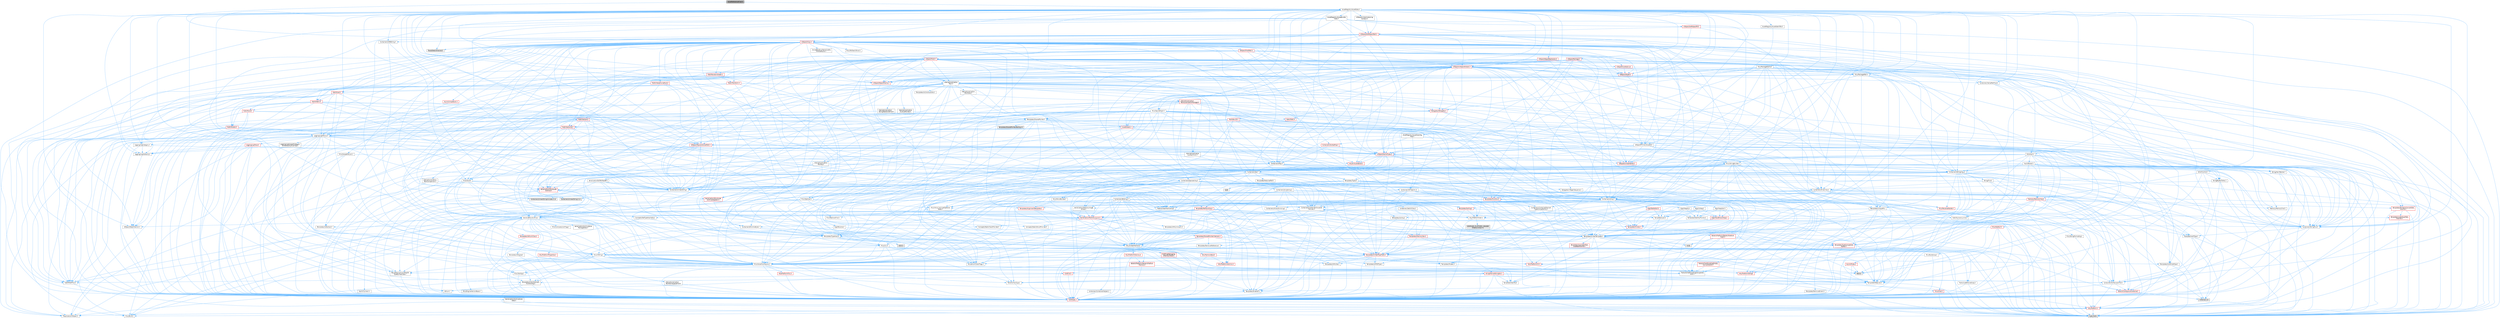 digraph "AssetReferenceFixer.h"
{
 // INTERACTIVE_SVG=YES
 // LATEX_PDF_SIZE
  bgcolor="transparent";
  edge [fontname=Helvetica,fontsize=10,labelfontname=Helvetica,labelfontsize=10];
  node [fontname=Helvetica,fontsize=10,shape=box,height=0.2,width=0.4];
  Node1 [id="Node000001",label="AssetReferenceFixer.h",height=0.2,width=0.4,color="gray40", fillcolor="grey60", style="filled", fontcolor="black",tooltip=" "];
  Node1 -> Node2 [id="edge1_Node000001_Node000002",color="steelblue1",style="solid",tooltip=" "];
  Node2 [id="Node000002",label="AssetRegistry/AssetData.h",height=0.2,width=0.4,color="grey40", fillcolor="white", style="filled",URL="$d9/d19/AssetData_8h.html",tooltip=" "];
  Node2 -> Node3 [id="edge2_Node000002_Node000003",color="steelblue1",style="solid",tooltip=" "];
  Node3 [id="Node000003",label="AssetRegistry/AssetBundle\lData.h",height=0.2,width=0.4,color="grey40", fillcolor="white", style="filled",URL="$df/d47/AssetBundleData_8h.html",tooltip=" "];
  Node3 -> Node4 [id="edge3_Node000003_Node000004",color="steelblue1",style="solid",tooltip=" "];
  Node4 [id="Node000004",label="Containers/Array.h",height=0.2,width=0.4,color="grey40", fillcolor="white", style="filled",URL="$df/dd0/Array_8h.html",tooltip=" "];
  Node4 -> Node5 [id="edge4_Node000004_Node000005",color="steelblue1",style="solid",tooltip=" "];
  Node5 [id="Node000005",label="CoreTypes.h",height=0.2,width=0.4,color="red", fillcolor="#FFF0F0", style="filled",URL="$dc/dec/CoreTypes_8h.html",tooltip=" "];
  Node5 -> Node6 [id="edge5_Node000005_Node000006",color="steelblue1",style="solid",tooltip=" "];
  Node6 [id="Node000006",label="HAL/Platform.h",height=0.2,width=0.4,color="red", fillcolor="#FFF0F0", style="filled",URL="$d9/dd0/Platform_8h.html",tooltip=" "];
  Node6 -> Node7 [id="edge6_Node000006_Node000007",color="steelblue1",style="solid",tooltip=" "];
  Node7 [id="Node000007",label="Misc/Build.h",height=0.2,width=0.4,color="grey40", fillcolor="white", style="filled",URL="$d3/dbb/Build_8h.html",tooltip=" "];
  Node6 -> Node9 [id="edge7_Node000006_Node000009",color="steelblue1",style="solid",tooltip=" "];
  Node9 [id="Node000009",label="type_traits",height=0.2,width=0.4,color="grey60", fillcolor="#E0E0E0", style="filled",tooltip=" "];
  Node6 -> Node10 [id="edge8_Node000006_Node000010",color="steelblue1",style="solid",tooltip=" "];
  Node10 [id="Node000010",label="PreprocessorHelpers.h",height=0.2,width=0.4,color="grey40", fillcolor="white", style="filled",URL="$db/ddb/PreprocessorHelpers_8h.html",tooltip=" "];
  Node4 -> Node19 [id="edge9_Node000004_Node000019",color="steelblue1",style="solid",tooltip=" "];
  Node19 [id="Node000019",label="Misc/AssertionMacros.h",height=0.2,width=0.4,color="grey40", fillcolor="white", style="filled",URL="$d0/dfa/AssertionMacros_8h.html",tooltip=" "];
  Node19 -> Node5 [id="edge10_Node000019_Node000005",color="steelblue1",style="solid",tooltip=" "];
  Node19 -> Node6 [id="edge11_Node000019_Node000006",color="steelblue1",style="solid",tooltip=" "];
  Node19 -> Node20 [id="edge12_Node000019_Node000020",color="steelblue1",style="solid",tooltip=" "];
  Node20 [id="Node000020",label="HAL/PlatformMisc.h",height=0.2,width=0.4,color="red", fillcolor="#FFF0F0", style="filled",URL="$d0/df5/PlatformMisc_8h.html",tooltip=" "];
  Node20 -> Node5 [id="edge13_Node000020_Node000005",color="steelblue1",style="solid",tooltip=" "];
  Node19 -> Node10 [id="edge14_Node000019_Node000010",color="steelblue1",style="solid",tooltip=" "];
  Node19 -> Node56 [id="edge15_Node000019_Node000056",color="steelblue1",style="solid",tooltip=" "];
  Node56 [id="Node000056",label="Templates/EnableIf.h",height=0.2,width=0.4,color="grey40", fillcolor="white", style="filled",URL="$d7/d60/EnableIf_8h.html",tooltip=" "];
  Node56 -> Node5 [id="edge16_Node000056_Node000005",color="steelblue1",style="solid",tooltip=" "];
  Node19 -> Node57 [id="edge17_Node000019_Node000057",color="steelblue1",style="solid",tooltip=" "];
  Node57 [id="Node000057",label="Templates/IsArrayOrRefOf\lTypeByPredicate.h",height=0.2,width=0.4,color="grey40", fillcolor="white", style="filled",URL="$d6/da1/IsArrayOrRefOfTypeByPredicate_8h.html",tooltip=" "];
  Node57 -> Node5 [id="edge18_Node000057_Node000005",color="steelblue1",style="solid",tooltip=" "];
  Node19 -> Node58 [id="edge19_Node000019_Node000058",color="steelblue1",style="solid",tooltip=" "];
  Node58 [id="Node000058",label="Templates/IsValidVariadic\lFunctionArg.h",height=0.2,width=0.4,color="grey40", fillcolor="white", style="filled",URL="$d0/dc8/IsValidVariadicFunctionArg_8h.html",tooltip=" "];
  Node58 -> Node5 [id="edge20_Node000058_Node000005",color="steelblue1",style="solid",tooltip=" "];
  Node58 -> Node59 [id="edge21_Node000058_Node000059",color="steelblue1",style="solid",tooltip=" "];
  Node59 [id="Node000059",label="IsEnum.h",height=0.2,width=0.4,color="grey40", fillcolor="white", style="filled",URL="$d4/de5/IsEnum_8h.html",tooltip=" "];
  Node58 -> Node9 [id="edge22_Node000058_Node000009",color="steelblue1",style="solid",tooltip=" "];
  Node19 -> Node60 [id="edge23_Node000019_Node000060",color="steelblue1",style="solid",tooltip=" "];
  Node60 [id="Node000060",label="Traits/IsCharEncodingCompatible\lWith.h",height=0.2,width=0.4,color="grey40", fillcolor="white", style="filled",URL="$df/dd1/IsCharEncodingCompatibleWith_8h.html",tooltip=" "];
  Node60 -> Node9 [id="edge24_Node000060_Node000009",color="steelblue1",style="solid",tooltip=" "];
  Node60 -> Node61 [id="edge25_Node000060_Node000061",color="steelblue1",style="solid",tooltip=" "];
  Node61 [id="Node000061",label="Traits/IsCharType.h",height=0.2,width=0.4,color="grey40", fillcolor="white", style="filled",URL="$db/d51/IsCharType_8h.html",tooltip=" "];
  Node61 -> Node5 [id="edge26_Node000061_Node000005",color="steelblue1",style="solid",tooltip=" "];
  Node19 -> Node62 [id="edge27_Node000019_Node000062",color="steelblue1",style="solid",tooltip=" "];
  Node62 [id="Node000062",label="Misc/VarArgs.h",height=0.2,width=0.4,color="grey40", fillcolor="white", style="filled",URL="$d5/d6f/VarArgs_8h.html",tooltip=" "];
  Node62 -> Node5 [id="edge28_Node000062_Node000005",color="steelblue1",style="solid",tooltip=" "];
  Node19 -> Node63 [id="edge29_Node000019_Node000063",color="steelblue1",style="solid",tooltip=" "];
  Node63 [id="Node000063",label="String/FormatStringSan.h",height=0.2,width=0.4,color="red", fillcolor="#FFF0F0", style="filled",URL="$d3/d8b/FormatStringSan_8h.html",tooltip=" "];
  Node63 -> Node9 [id="edge30_Node000063_Node000009",color="steelblue1",style="solid",tooltip=" "];
  Node63 -> Node5 [id="edge31_Node000063_Node000005",color="steelblue1",style="solid",tooltip=" "];
  Node63 -> Node64 [id="edge32_Node000063_Node000064",color="steelblue1",style="solid",tooltip=" "];
  Node64 [id="Node000064",label="Templates/Requires.h",height=0.2,width=0.4,color="grey40", fillcolor="white", style="filled",URL="$dc/d96/Requires_8h.html",tooltip=" "];
  Node64 -> Node56 [id="edge33_Node000064_Node000056",color="steelblue1",style="solid",tooltip=" "];
  Node64 -> Node9 [id="edge34_Node000064_Node000009",color="steelblue1",style="solid",tooltip=" "];
  Node63 -> Node65 [id="edge35_Node000063_Node000065",color="steelblue1",style="solid",tooltip=" "];
  Node65 [id="Node000065",label="Templates/Identity.h",height=0.2,width=0.4,color="grey40", fillcolor="white", style="filled",URL="$d0/dd5/Identity_8h.html",tooltip=" "];
  Node63 -> Node58 [id="edge36_Node000063_Node000058",color="steelblue1",style="solid",tooltip=" "];
  Node63 -> Node61 [id="edge37_Node000063_Node000061",color="steelblue1",style="solid",tooltip=" "];
  Node63 -> Node28 [id="edge38_Node000063_Node000028",color="steelblue1",style="solid",tooltip=" "];
  Node28 [id="Node000028",label="Containers/ContainersFwd.h",height=0.2,width=0.4,color="grey40", fillcolor="white", style="filled",URL="$d4/d0a/ContainersFwd_8h.html",tooltip=" "];
  Node28 -> Node6 [id="edge39_Node000028_Node000006",color="steelblue1",style="solid",tooltip=" "];
  Node28 -> Node5 [id="edge40_Node000028_Node000005",color="steelblue1",style="solid",tooltip=" "];
  Node28 -> Node25 [id="edge41_Node000028_Node000025",color="steelblue1",style="solid",tooltip=" "];
  Node25 [id="Node000025",label="Traits/IsContiguousContainer.h",height=0.2,width=0.4,color="red", fillcolor="#FFF0F0", style="filled",URL="$d5/d3c/IsContiguousContainer_8h.html",tooltip=" "];
  Node25 -> Node5 [id="edge42_Node000025_Node000005",color="steelblue1",style="solid",tooltip=" "];
  Node25 -> Node24 [id="edge43_Node000025_Node000024",color="steelblue1",style="solid",tooltip=" "];
  Node24 [id="Node000024",label="initializer_list",height=0.2,width=0.4,color="grey60", fillcolor="#E0E0E0", style="filled",tooltip=" "];
  Node19 -> Node69 [id="edge44_Node000019_Node000069",color="steelblue1",style="solid",tooltip=" "];
  Node69 [id="Node000069",label="atomic",height=0.2,width=0.4,color="grey60", fillcolor="#E0E0E0", style="filled",tooltip=" "];
  Node4 -> Node70 [id="edge45_Node000004_Node000070",color="steelblue1",style="solid",tooltip=" "];
  Node70 [id="Node000070",label="Misc/IntrusiveUnsetOptional\lState.h",height=0.2,width=0.4,color="grey40", fillcolor="white", style="filled",URL="$d2/d0a/IntrusiveUnsetOptionalState_8h.html",tooltip=" "];
  Node70 -> Node71 [id="edge46_Node000070_Node000071",color="steelblue1",style="solid",tooltip=" "];
  Node71 [id="Node000071",label="Misc/OptionalFwd.h",height=0.2,width=0.4,color="grey40", fillcolor="white", style="filled",URL="$dc/d50/OptionalFwd_8h.html",tooltip=" "];
  Node4 -> Node72 [id="edge47_Node000004_Node000072",color="steelblue1",style="solid",tooltip=" "];
  Node72 [id="Node000072",label="Misc/ReverseIterate.h",height=0.2,width=0.4,color="red", fillcolor="#FFF0F0", style="filled",URL="$db/de3/ReverseIterate_8h.html",tooltip=" "];
  Node72 -> Node6 [id="edge48_Node000072_Node000006",color="steelblue1",style="solid",tooltip=" "];
  Node4 -> Node74 [id="edge49_Node000004_Node000074",color="steelblue1",style="solid",tooltip=" "];
  Node74 [id="Node000074",label="HAL/UnrealMemory.h",height=0.2,width=0.4,color="grey40", fillcolor="white", style="filled",URL="$d9/d96/UnrealMemory_8h.html",tooltip=" "];
  Node74 -> Node5 [id="edge50_Node000074_Node000005",color="steelblue1",style="solid",tooltip=" "];
  Node74 -> Node75 [id="edge51_Node000074_Node000075",color="steelblue1",style="solid",tooltip=" "];
  Node75 [id="Node000075",label="GenericPlatform/GenericPlatform\lMemory.h",height=0.2,width=0.4,color="red", fillcolor="#FFF0F0", style="filled",URL="$dd/d22/GenericPlatformMemory_8h.html",tooltip=" "];
  Node75 -> Node27 [id="edge52_Node000075_Node000027",color="steelblue1",style="solid",tooltip=" "];
  Node27 [id="Node000027",label="CoreFwd.h",height=0.2,width=0.4,color="red", fillcolor="#FFF0F0", style="filled",URL="$d1/d1e/CoreFwd_8h.html",tooltip=" "];
  Node27 -> Node5 [id="edge53_Node000027_Node000005",color="steelblue1",style="solid",tooltip=" "];
  Node27 -> Node28 [id="edge54_Node000027_Node000028",color="steelblue1",style="solid",tooltip=" "];
  Node27 -> Node29 [id="edge55_Node000027_Node000029",color="steelblue1",style="solid",tooltip=" "];
  Node29 [id="Node000029",label="Math/MathFwd.h",height=0.2,width=0.4,color="grey40", fillcolor="white", style="filled",URL="$d2/d10/MathFwd_8h.html",tooltip=" "];
  Node29 -> Node6 [id="edge56_Node000029_Node000006",color="steelblue1",style="solid",tooltip=" "];
  Node75 -> Node5 [id="edge57_Node000075_Node000005",color="steelblue1",style="solid",tooltip=" "];
  Node75 -> Node76 [id="edge58_Node000075_Node000076",color="steelblue1",style="solid",tooltip=" "];
  Node76 [id="Node000076",label="HAL/PlatformString.h",height=0.2,width=0.4,color="red", fillcolor="#FFF0F0", style="filled",URL="$db/db5/PlatformString_8h.html",tooltip=" "];
  Node76 -> Node5 [id="edge59_Node000076_Node000005",color="steelblue1",style="solid",tooltip=" "];
  Node74 -> Node78 [id="edge60_Node000074_Node000078",color="steelblue1",style="solid",tooltip=" "];
  Node78 [id="Node000078",label="HAL/MemoryBase.h",height=0.2,width=0.4,color="red", fillcolor="#FFF0F0", style="filled",URL="$d6/d9f/MemoryBase_8h.html",tooltip=" "];
  Node78 -> Node5 [id="edge61_Node000078_Node000005",color="steelblue1",style="solid",tooltip=" "];
  Node78 -> Node49 [id="edge62_Node000078_Node000049",color="steelblue1",style="solid",tooltip=" "];
  Node49 [id="Node000049",label="HAL/PlatformAtomics.h",height=0.2,width=0.4,color="red", fillcolor="#FFF0F0", style="filled",URL="$d3/d36/PlatformAtomics_8h.html",tooltip=" "];
  Node49 -> Node5 [id="edge63_Node000049_Node000005",color="steelblue1",style="solid",tooltip=" "];
  Node78 -> Node32 [id="edge64_Node000078_Node000032",color="steelblue1",style="solid",tooltip=" "];
  Node32 [id="Node000032",label="HAL/PlatformCrt.h",height=0.2,width=0.4,color="red", fillcolor="#FFF0F0", style="filled",URL="$d8/d75/PlatformCrt_8h.html",tooltip=" "];
  Node74 -> Node91 [id="edge65_Node000074_Node000091",color="steelblue1",style="solid",tooltip=" "];
  Node91 [id="Node000091",label="HAL/PlatformMemory.h",height=0.2,width=0.4,color="red", fillcolor="#FFF0F0", style="filled",URL="$de/d68/PlatformMemory_8h.html",tooltip=" "];
  Node91 -> Node5 [id="edge66_Node000091_Node000005",color="steelblue1",style="solid",tooltip=" "];
  Node91 -> Node75 [id="edge67_Node000091_Node000075",color="steelblue1",style="solid",tooltip=" "];
  Node74 -> Node93 [id="edge68_Node000074_Node000093",color="steelblue1",style="solid",tooltip=" "];
  Node93 [id="Node000093",label="ProfilingDebugging\l/MemoryTrace.h",height=0.2,width=0.4,color="red", fillcolor="#FFF0F0", style="filled",URL="$da/dd7/MemoryTrace_8h.html",tooltip=" "];
  Node93 -> Node6 [id="edge69_Node000093_Node000006",color="steelblue1",style="solid",tooltip=" "];
  Node93 -> Node44 [id="edge70_Node000093_Node000044",color="steelblue1",style="solid",tooltip=" "];
  Node44 [id="Node000044",label="Misc/EnumClassFlags.h",height=0.2,width=0.4,color="grey40", fillcolor="white", style="filled",URL="$d8/de7/EnumClassFlags_8h.html",tooltip=" "];
  Node74 -> Node94 [id="edge71_Node000074_Node000094",color="steelblue1",style="solid",tooltip=" "];
  Node94 [id="Node000094",label="Templates/IsPointer.h",height=0.2,width=0.4,color="grey40", fillcolor="white", style="filled",URL="$d7/d05/IsPointer_8h.html",tooltip=" "];
  Node94 -> Node5 [id="edge72_Node000094_Node000005",color="steelblue1",style="solid",tooltip=" "];
  Node4 -> Node95 [id="edge73_Node000004_Node000095",color="steelblue1",style="solid",tooltip=" "];
  Node95 [id="Node000095",label="Templates/UnrealTypeTraits.h",height=0.2,width=0.4,color="red", fillcolor="#FFF0F0", style="filled",URL="$d2/d2d/UnrealTypeTraits_8h.html",tooltip=" "];
  Node95 -> Node5 [id="edge74_Node000095_Node000005",color="steelblue1",style="solid",tooltip=" "];
  Node95 -> Node94 [id="edge75_Node000095_Node000094",color="steelblue1",style="solid",tooltip=" "];
  Node95 -> Node19 [id="edge76_Node000095_Node000019",color="steelblue1",style="solid",tooltip=" "];
  Node95 -> Node56 [id="edge77_Node000095_Node000056",color="steelblue1",style="solid",tooltip=" "];
  Node95 -> Node59 [id="edge78_Node000095_Node000059",color="steelblue1",style="solid",tooltip=" "];
  Node95 -> Node97 [id="edge79_Node000095_Node000097",color="steelblue1",style="solid",tooltip=" "];
  Node97 [id="Node000097",label="Templates/Models.h",height=0.2,width=0.4,color="grey40", fillcolor="white", style="filled",URL="$d3/d0c/Models_8h.html",tooltip=" "];
  Node97 -> Node65 [id="edge80_Node000097_Node000065",color="steelblue1",style="solid",tooltip=" "];
  Node95 -> Node98 [id="edge81_Node000095_Node000098",color="steelblue1",style="solid",tooltip=" "];
  Node98 [id="Node000098",label="Templates/IsPODType.h",height=0.2,width=0.4,color="grey40", fillcolor="white", style="filled",URL="$d7/db1/IsPODType_8h.html",tooltip=" "];
  Node98 -> Node5 [id="edge82_Node000098_Node000005",color="steelblue1",style="solid",tooltip=" "];
  Node95 -> Node99 [id="edge83_Node000095_Node000099",color="steelblue1",style="solid",tooltip=" "];
  Node99 [id="Node000099",label="Templates/IsUECoreType.h",height=0.2,width=0.4,color="grey40", fillcolor="white", style="filled",URL="$d1/db8/IsUECoreType_8h.html",tooltip=" "];
  Node99 -> Node5 [id="edge84_Node000099_Node000005",color="steelblue1",style="solid",tooltip=" "];
  Node99 -> Node9 [id="edge85_Node000099_Node000009",color="steelblue1",style="solid",tooltip=" "];
  Node4 -> Node100 [id="edge86_Node000004_Node000100",color="steelblue1",style="solid",tooltip=" "];
  Node100 [id="Node000100",label="Templates/UnrealTemplate.h",height=0.2,width=0.4,color="grey40", fillcolor="white", style="filled",URL="$d4/d24/UnrealTemplate_8h.html",tooltip=" "];
  Node100 -> Node5 [id="edge87_Node000100_Node000005",color="steelblue1",style="solid",tooltip=" "];
  Node100 -> Node94 [id="edge88_Node000100_Node000094",color="steelblue1",style="solid",tooltip=" "];
  Node100 -> Node74 [id="edge89_Node000100_Node000074",color="steelblue1",style="solid",tooltip=" "];
  Node100 -> Node101 [id="edge90_Node000100_Node000101",color="steelblue1",style="solid",tooltip=" "];
  Node101 [id="Node000101",label="Templates/CopyQualifiers\lAndRefsFromTo.h",height=0.2,width=0.4,color="red", fillcolor="#FFF0F0", style="filled",URL="$d3/db3/CopyQualifiersAndRefsFromTo_8h.html",tooltip=" "];
  Node100 -> Node95 [id="edge91_Node000100_Node000095",color="steelblue1",style="solid",tooltip=" "];
  Node100 -> Node103 [id="edge92_Node000100_Node000103",color="steelblue1",style="solid",tooltip=" "];
  Node103 [id="Node000103",label="Templates/RemoveReference.h",height=0.2,width=0.4,color="grey40", fillcolor="white", style="filled",URL="$da/dbe/RemoveReference_8h.html",tooltip=" "];
  Node103 -> Node5 [id="edge93_Node000103_Node000005",color="steelblue1",style="solid",tooltip=" "];
  Node100 -> Node64 [id="edge94_Node000100_Node000064",color="steelblue1",style="solid",tooltip=" "];
  Node100 -> Node104 [id="edge95_Node000100_Node000104",color="steelblue1",style="solid",tooltip=" "];
  Node104 [id="Node000104",label="Templates/TypeCompatible\lBytes.h",height=0.2,width=0.4,color="red", fillcolor="#FFF0F0", style="filled",URL="$df/d0a/TypeCompatibleBytes_8h.html",tooltip=" "];
  Node104 -> Node5 [id="edge96_Node000104_Node000005",color="steelblue1",style="solid",tooltip=" "];
  Node104 -> Node9 [id="edge97_Node000104_Node000009",color="steelblue1",style="solid",tooltip=" "];
  Node100 -> Node65 [id="edge98_Node000100_Node000065",color="steelblue1",style="solid",tooltip=" "];
  Node100 -> Node25 [id="edge99_Node000100_Node000025",color="steelblue1",style="solid",tooltip=" "];
  Node100 -> Node105 [id="edge100_Node000100_Node000105",color="steelblue1",style="solid",tooltip=" "];
  Node105 [id="Node000105",label="Traits/UseBitwiseSwap.h",height=0.2,width=0.4,color="grey40", fillcolor="white", style="filled",URL="$db/df3/UseBitwiseSwap_8h.html",tooltip=" "];
  Node105 -> Node5 [id="edge101_Node000105_Node000005",color="steelblue1",style="solid",tooltip=" "];
  Node105 -> Node9 [id="edge102_Node000105_Node000009",color="steelblue1",style="solid",tooltip=" "];
  Node100 -> Node9 [id="edge103_Node000100_Node000009",color="steelblue1",style="solid",tooltip=" "];
  Node4 -> Node106 [id="edge104_Node000004_Node000106",color="steelblue1",style="solid",tooltip=" "];
  Node106 [id="Node000106",label="Containers/AllowShrinking.h",height=0.2,width=0.4,color="grey40", fillcolor="white", style="filled",URL="$d7/d1a/AllowShrinking_8h.html",tooltip=" "];
  Node106 -> Node5 [id="edge105_Node000106_Node000005",color="steelblue1",style="solid",tooltip=" "];
  Node4 -> Node107 [id="edge106_Node000004_Node000107",color="steelblue1",style="solid",tooltip=" "];
  Node107 [id="Node000107",label="Containers/ContainerAllocation\lPolicies.h",height=0.2,width=0.4,color="grey40", fillcolor="white", style="filled",URL="$d7/dff/ContainerAllocationPolicies_8h.html",tooltip=" "];
  Node107 -> Node5 [id="edge107_Node000107_Node000005",color="steelblue1",style="solid",tooltip=" "];
  Node107 -> Node108 [id="edge108_Node000107_Node000108",color="steelblue1",style="solid",tooltip=" "];
  Node108 [id="Node000108",label="Containers/ContainerHelpers.h",height=0.2,width=0.4,color="grey40", fillcolor="white", style="filled",URL="$d7/d33/ContainerHelpers_8h.html",tooltip=" "];
  Node108 -> Node5 [id="edge109_Node000108_Node000005",color="steelblue1",style="solid",tooltip=" "];
  Node107 -> Node107 [id="edge110_Node000107_Node000107",color="steelblue1",style="solid",tooltip=" "];
  Node107 -> Node109 [id="edge111_Node000107_Node000109",color="steelblue1",style="solid",tooltip=" "];
  Node109 [id="Node000109",label="HAL/PlatformMath.h",height=0.2,width=0.4,color="grey40", fillcolor="white", style="filled",URL="$dc/d53/PlatformMath_8h.html",tooltip=" "];
  Node109 -> Node5 [id="edge112_Node000109_Node000005",color="steelblue1",style="solid",tooltip=" "];
  Node109 -> Node110 [id="edge113_Node000109_Node000110",color="steelblue1",style="solid",tooltip=" "];
  Node110 [id="Node000110",label="GenericPlatform/GenericPlatform\lMath.h",height=0.2,width=0.4,color="red", fillcolor="#FFF0F0", style="filled",URL="$d5/d79/GenericPlatformMath_8h.html",tooltip=" "];
  Node110 -> Node5 [id="edge114_Node000110_Node000005",color="steelblue1",style="solid",tooltip=" "];
  Node110 -> Node28 [id="edge115_Node000110_Node000028",color="steelblue1",style="solid",tooltip=" "];
  Node110 -> Node32 [id="edge116_Node000110_Node000032",color="steelblue1",style="solid",tooltip=" "];
  Node110 -> Node95 [id="edge117_Node000110_Node000095",color="steelblue1",style="solid",tooltip=" "];
  Node110 -> Node64 [id="edge118_Node000110_Node000064",color="steelblue1",style="solid",tooltip=" "];
  Node110 -> Node104 [id="edge119_Node000110_Node000104",color="steelblue1",style="solid",tooltip=" "];
  Node110 -> Node115 [id="edge120_Node000110_Node000115",color="steelblue1",style="solid",tooltip=" "];
  Node115 [id="Node000115",label="limits",height=0.2,width=0.4,color="grey60", fillcolor="#E0E0E0", style="filled",tooltip=" "];
  Node110 -> Node9 [id="edge121_Node000110_Node000009",color="steelblue1",style="solid",tooltip=" "];
  Node109 -> Node116 [id="edge122_Node000109_Node000116",color="steelblue1",style="solid",tooltip=" "];
  Node116 [id="Node000116",label="COMPILED_PLATFORM_HEADER\l(PlatformMath.h)",height=0.2,width=0.4,color="grey60", fillcolor="#E0E0E0", style="filled",tooltip=" "];
  Node107 -> Node74 [id="edge123_Node000107_Node000074",color="steelblue1",style="solid",tooltip=" "];
  Node107 -> Node42 [id="edge124_Node000107_Node000042",color="steelblue1",style="solid",tooltip=" "];
  Node42 [id="Node000042",label="Math/NumericLimits.h",height=0.2,width=0.4,color="grey40", fillcolor="white", style="filled",URL="$df/d1b/NumericLimits_8h.html",tooltip=" "];
  Node42 -> Node5 [id="edge125_Node000042_Node000005",color="steelblue1",style="solid",tooltip=" "];
  Node107 -> Node19 [id="edge126_Node000107_Node000019",color="steelblue1",style="solid",tooltip=" "];
  Node107 -> Node117 [id="edge127_Node000107_Node000117",color="steelblue1",style="solid",tooltip=" "];
  Node117 [id="Node000117",label="Templates/IsPolymorphic.h",height=0.2,width=0.4,color="grey40", fillcolor="white", style="filled",URL="$dc/d20/IsPolymorphic_8h.html",tooltip=" "];
  Node107 -> Node118 [id="edge128_Node000107_Node000118",color="steelblue1",style="solid",tooltip=" "];
  Node118 [id="Node000118",label="Templates/MemoryOps.h",height=0.2,width=0.4,color="red", fillcolor="#FFF0F0", style="filled",URL="$db/dea/MemoryOps_8h.html",tooltip=" "];
  Node118 -> Node5 [id="edge129_Node000118_Node000005",color="steelblue1",style="solid",tooltip=" "];
  Node118 -> Node74 [id="edge130_Node000118_Node000074",color="steelblue1",style="solid",tooltip=" "];
  Node118 -> Node64 [id="edge131_Node000118_Node000064",color="steelblue1",style="solid",tooltip=" "];
  Node118 -> Node95 [id="edge132_Node000118_Node000095",color="steelblue1",style="solid",tooltip=" "];
  Node118 -> Node105 [id="edge133_Node000118_Node000105",color="steelblue1",style="solid",tooltip=" "];
  Node118 -> Node9 [id="edge134_Node000118_Node000009",color="steelblue1",style="solid",tooltip=" "];
  Node107 -> Node104 [id="edge135_Node000107_Node000104",color="steelblue1",style="solid",tooltip=" "];
  Node107 -> Node9 [id="edge136_Node000107_Node000009",color="steelblue1",style="solid",tooltip=" "];
  Node4 -> Node119 [id="edge137_Node000004_Node000119",color="steelblue1",style="solid",tooltip=" "];
  Node119 [id="Node000119",label="Containers/ContainerElement\lTypeCompatibility.h",height=0.2,width=0.4,color="grey40", fillcolor="white", style="filled",URL="$df/ddf/ContainerElementTypeCompatibility_8h.html",tooltip=" "];
  Node119 -> Node5 [id="edge138_Node000119_Node000005",color="steelblue1",style="solid",tooltip=" "];
  Node119 -> Node95 [id="edge139_Node000119_Node000095",color="steelblue1",style="solid",tooltip=" "];
  Node4 -> Node120 [id="edge140_Node000004_Node000120",color="steelblue1",style="solid",tooltip=" "];
  Node120 [id="Node000120",label="Serialization/Archive.h",height=0.2,width=0.4,color="grey40", fillcolor="white", style="filled",URL="$d7/d3b/Archive_8h.html",tooltip=" "];
  Node120 -> Node27 [id="edge141_Node000120_Node000027",color="steelblue1",style="solid",tooltip=" "];
  Node120 -> Node5 [id="edge142_Node000120_Node000005",color="steelblue1",style="solid",tooltip=" "];
  Node120 -> Node121 [id="edge143_Node000120_Node000121",color="steelblue1",style="solid",tooltip=" "];
  Node121 [id="Node000121",label="HAL/PlatformProperties.h",height=0.2,width=0.4,color="red", fillcolor="#FFF0F0", style="filled",URL="$d9/db0/PlatformProperties_8h.html",tooltip=" "];
  Node121 -> Node5 [id="edge144_Node000121_Node000005",color="steelblue1",style="solid",tooltip=" "];
  Node120 -> Node124 [id="edge145_Node000120_Node000124",color="steelblue1",style="solid",tooltip=" "];
  Node124 [id="Node000124",label="Internationalization\l/TextNamespaceFwd.h",height=0.2,width=0.4,color="grey40", fillcolor="white", style="filled",URL="$d8/d97/TextNamespaceFwd_8h.html",tooltip=" "];
  Node124 -> Node5 [id="edge146_Node000124_Node000005",color="steelblue1",style="solid",tooltip=" "];
  Node120 -> Node29 [id="edge147_Node000120_Node000029",color="steelblue1",style="solid",tooltip=" "];
  Node120 -> Node19 [id="edge148_Node000120_Node000019",color="steelblue1",style="solid",tooltip=" "];
  Node120 -> Node7 [id="edge149_Node000120_Node000007",color="steelblue1",style="solid",tooltip=" "];
  Node120 -> Node43 [id="edge150_Node000120_Node000043",color="steelblue1",style="solid",tooltip=" "];
  Node43 [id="Node000043",label="Misc/CompressionFlags.h",height=0.2,width=0.4,color="grey40", fillcolor="white", style="filled",URL="$d9/d76/CompressionFlags_8h.html",tooltip=" "];
  Node120 -> Node125 [id="edge151_Node000120_Node000125",color="steelblue1",style="solid",tooltip=" "];
  Node125 [id="Node000125",label="Misc/EngineVersionBase.h",height=0.2,width=0.4,color="grey40", fillcolor="white", style="filled",URL="$d5/d2b/EngineVersionBase_8h.html",tooltip=" "];
  Node125 -> Node5 [id="edge152_Node000125_Node000005",color="steelblue1",style="solid",tooltip=" "];
  Node120 -> Node62 [id="edge153_Node000120_Node000062",color="steelblue1",style="solid",tooltip=" "];
  Node120 -> Node126 [id="edge154_Node000120_Node000126",color="steelblue1",style="solid",tooltip=" "];
  Node126 [id="Node000126",label="Serialization/ArchiveCook\lData.h",height=0.2,width=0.4,color="grey40", fillcolor="white", style="filled",URL="$dc/db6/ArchiveCookData_8h.html",tooltip=" "];
  Node126 -> Node6 [id="edge155_Node000126_Node000006",color="steelblue1",style="solid",tooltip=" "];
  Node120 -> Node127 [id="edge156_Node000120_Node000127",color="steelblue1",style="solid",tooltip=" "];
  Node127 [id="Node000127",label="Serialization/ArchiveSave\lPackageData.h",height=0.2,width=0.4,color="grey40", fillcolor="white", style="filled",URL="$d1/d37/ArchiveSavePackageData_8h.html",tooltip=" "];
  Node120 -> Node56 [id="edge157_Node000120_Node000056",color="steelblue1",style="solid",tooltip=" "];
  Node120 -> Node57 [id="edge158_Node000120_Node000057",color="steelblue1",style="solid",tooltip=" "];
  Node120 -> Node128 [id="edge159_Node000120_Node000128",color="steelblue1",style="solid",tooltip=" "];
  Node128 [id="Node000128",label="Templates/IsEnumClass.h",height=0.2,width=0.4,color="red", fillcolor="#FFF0F0", style="filled",URL="$d7/d15/IsEnumClass_8h.html",tooltip=" "];
  Node128 -> Node5 [id="edge160_Node000128_Node000005",color="steelblue1",style="solid",tooltip=" "];
  Node120 -> Node114 [id="edge161_Node000120_Node000114",color="steelblue1",style="solid",tooltip=" "];
  Node114 [id="Node000114",label="Templates/IsSigned.h",height=0.2,width=0.4,color="grey40", fillcolor="white", style="filled",URL="$d8/dd8/IsSigned_8h.html",tooltip=" "];
  Node114 -> Node5 [id="edge162_Node000114_Node000005",color="steelblue1",style="solid",tooltip=" "];
  Node120 -> Node58 [id="edge163_Node000120_Node000058",color="steelblue1",style="solid",tooltip=" "];
  Node120 -> Node100 [id="edge164_Node000120_Node000100",color="steelblue1",style="solid",tooltip=" "];
  Node120 -> Node60 [id="edge165_Node000120_Node000060",color="steelblue1",style="solid",tooltip=" "];
  Node120 -> Node129 [id="edge166_Node000120_Node000129",color="steelblue1",style="solid",tooltip=" "];
  Node129 [id="Node000129",label="UObject/ObjectVersion.h",height=0.2,width=0.4,color="grey40", fillcolor="white", style="filled",URL="$da/d63/ObjectVersion_8h.html",tooltip=" "];
  Node129 -> Node5 [id="edge167_Node000129_Node000005",color="steelblue1",style="solid",tooltip=" "];
  Node4 -> Node130 [id="edge168_Node000004_Node000130",color="steelblue1",style="solid",tooltip=" "];
  Node130 [id="Node000130",label="Serialization/MemoryImage\lWriter.h",height=0.2,width=0.4,color="grey40", fillcolor="white", style="filled",URL="$d0/d08/MemoryImageWriter_8h.html",tooltip=" "];
  Node130 -> Node5 [id="edge169_Node000130_Node000005",color="steelblue1",style="solid",tooltip=" "];
  Node130 -> Node131 [id="edge170_Node000130_Node000131",color="steelblue1",style="solid",tooltip=" "];
  Node131 [id="Node000131",label="Serialization/MemoryLayout.h",height=0.2,width=0.4,color="red", fillcolor="#FFF0F0", style="filled",URL="$d7/d66/MemoryLayout_8h.html",tooltip=" "];
  Node131 -> Node132 [id="edge171_Node000131_Node000132",color="steelblue1",style="solid",tooltip=" "];
  Node132 [id="Node000132",label="Concepts/StaticClassProvider.h",height=0.2,width=0.4,color="grey40", fillcolor="white", style="filled",URL="$dd/d83/StaticClassProvider_8h.html",tooltip=" "];
  Node131 -> Node133 [id="edge172_Node000131_Node000133",color="steelblue1",style="solid",tooltip=" "];
  Node133 [id="Node000133",label="Concepts/StaticStructProvider.h",height=0.2,width=0.4,color="grey40", fillcolor="white", style="filled",URL="$d5/d77/StaticStructProvider_8h.html",tooltip=" "];
  Node131 -> Node134 [id="edge173_Node000131_Node000134",color="steelblue1",style="solid",tooltip=" "];
  Node134 [id="Node000134",label="Containers/EnumAsByte.h",height=0.2,width=0.4,color="grey40", fillcolor="white", style="filled",URL="$d6/d9a/EnumAsByte_8h.html",tooltip=" "];
  Node134 -> Node5 [id="edge174_Node000134_Node000005",color="steelblue1",style="solid",tooltip=" "];
  Node134 -> Node98 [id="edge175_Node000134_Node000098",color="steelblue1",style="solid",tooltip=" "];
  Node134 -> Node135 [id="edge176_Node000134_Node000135",color="steelblue1",style="solid",tooltip=" "];
  Node135 [id="Node000135",label="Templates/TypeHash.h",height=0.2,width=0.4,color="grey40", fillcolor="white", style="filled",URL="$d1/d62/TypeHash_8h.html",tooltip=" "];
  Node135 -> Node5 [id="edge177_Node000135_Node000005",color="steelblue1",style="solid",tooltip=" "];
  Node135 -> Node64 [id="edge178_Node000135_Node000064",color="steelblue1",style="solid",tooltip=" "];
  Node135 -> Node136 [id="edge179_Node000135_Node000136",color="steelblue1",style="solid",tooltip=" "];
  Node136 [id="Node000136",label="Misc/Crc.h",height=0.2,width=0.4,color="grey40", fillcolor="white", style="filled",URL="$d4/dd2/Crc_8h.html",tooltip=" "];
  Node136 -> Node5 [id="edge180_Node000136_Node000005",color="steelblue1",style="solid",tooltip=" "];
  Node136 -> Node76 [id="edge181_Node000136_Node000076",color="steelblue1",style="solid",tooltip=" "];
  Node136 -> Node19 [id="edge182_Node000136_Node000019",color="steelblue1",style="solid",tooltip=" "];
  Node136 -> Node137 [id="edge183_Node000136_Node000137",color="steelblue1",style="solid",tooltip=" "];
  Node137 [id="Node000137",label="Misc/CString.h",height=0.2,width=0.4,color="grey40", fillcolor="white", style="filled",URL="$d2/d49/CString_8h.html",tooltip=" "];
  Node137 -> Node5 [id="edge184_Node000137_Node000005",color="steelblue1",style="solid",tooltip=" "];
  Node137 -> Node32 [id="edge185_Node000137_Node000032",color="steelblue1",style="solid",tooltip=" "];
  Node137 -> Node76 [id="edge186_Node000137_Node000076",color="steelblue1",style="solid",tooltip=" "];
  Node137 -> Node19 [id="edge187_Node000137_Node000019",color="steelblue1",style="solid",tooltip=" "];
  Node137 -> Node138 [id="edge188_Node000137_Node000138",color="steelblue1",style="solid",tooltip=" "];
  Node138 [id="Node000138",label="Misc/Char.h",height=0.2,width=0.4,color="red", fillcolor="#FFF0F0", style="filled",URL="$d0/d58/Char_8h.html",tooltip=" "];
  Node138 -> Node5 [id="edge189_Node000138_Node000005",color="steelblue1",style="solid",tooltip=" "];
  Node138 -> Node9 [id="edge190_Node000138_Node000009",color="steelblue1",style="solid",tooltip=" "];
  Node137 -> Node62 [id="edge191_Node000137_Node000062",color="steelblue1",style="solid",tooltip=" "];
  Node137 -> Node57 [id="edge192_Node000137_Node000057",color="steelblue1",style="solid",tooltip=" "];
  Node137 -> Node58 [id="edge193_Node000137_Node000058",color="steelblue1",style="solid",tooltip=" "];
  Node137 -> Node60 [id="edge194_Node000137_Node000060",color="steelblue1",style="solid",tooltip=" "];
  Node136 -> Node138 [id="edge195_Node000136_Node000138",color="steelblue1",style="solid",tooltip=" "];
  Node136 -> Node95 [id="edge196_Node000136_Node000095",color="steelblue1",style="solid",tooltip=" "];
  Node136 -> Node61 [id="edge197_Node000136_Node000061",color="steelblue1",style="solid",tooltip=" "];
  Node135 -> Node141 [id="edge198_Node000135_Node000141",color="steelblue1",style="solid",tooltip=" "];
  Node141 [id="Node000141",label="stdint.h",height=0.2,width=0.4,color="grey60", fillcolor="#E0E0E0", style="filled",tooltip=" "];
  Node135 -> Node9 [id="edge199_Node000135_Node000009",color="steelblue1",style="solid",tooltip=" "];
  Node131 -> Node22 [id="edge200_Node000131_Node000022",color="steelblue1",style="solid",tooltip=" "];
  Node22 [id="Node000022",label="Containers/StringFwd.h",height=0.2,width=0.4,color="grey40", fillcolor="white", style="filled",URL="$df/d37/StringFwd_8h.html",tooltip=" "];
  Node22 -> Node5 [id="edge201_Node000022_Node000005",color="steelblue1",style="solid",tooltip=" "];
  Node22 -> Node23 [id="edge202_Node000022_Node000023",color="steelblue1",style="solid",tooltip=" "];
  Node23 [id="Node000023",label="Traits/ElementType.h",height=0.2,width=0.4,color="grey40", fillcolor="white", style="filled",URL="$d5/d4f/ElementType_8h.html",tooltip=" "];
  Node23 -> Node6 [id="edge203_Node000023_Node000006",color="steelblue1",style="solid",tooltip=" "];
  Node23 -> Node24 [id="edge204_Node000023_Node000024",color="steelblue1",style="solid",tooltip=" "];
  Node23 -> Node9 [id="edge205_Node000023_Node000009",color="steelblue1",style="solid",tooltip=" "];
  Node22 -> Node25 [id="edge206_Node000022_Node000025",color="steelblue1",style="solid",tooltip=" "];
  Node131 -> Node74 [id="edge207_Node000131_Node000074",color="steelblue1",style="solid",tooltip=" "];
  Node131 -> Node56 [id="edge208_Node000131_Node000056",color="steelblue1",style="solid",tooltip=" "];
  Node131 -> Node143 [id="edge209_Node000131_Node000143",color="steelblue1",style="solid",tooltip=" "];
  Node143 [id="Node000143",label="Templates/IsAbstract.h",height=0.2,width=0.4,color="grey40", fillcolor="white", style="filled",URL="$d8/db7/IsAbstract_8h.html",tooltip=" "];
  Node131 -> Node117 [id="edge210_Node000131_Node000117",color="steelblue1",style="solid",tooltip=" "];
  Node131 -> Node97 [id="edge211_Node000131_Node000097",color="steelblue1",style="solid",tooltip=" "];
  Node131 -> Node100 [id="edge212_Node000131_Node000100",color="steelblue1",style="solid",tooltip=" "];
  Node4 -> Node144 [id="edge213_Node000004_Node000144",color="steelblue1",style="solid",tooltip=" "];
  Node144 [id="Node000144",label="Algo/Heapify.h",height=0.2,width=0.4,color="grey40", fillcolor="white", style="filled",URL="$d0/d2a/Heapify_8h.html",tooltip=" "];
  Node144 -> Node145 [id="edge214_Node000144_Node000145",color="steelblue1",style="solid",tooltip=" "];
  Node145 [id="Node000145",label="Algo/Impl/BinaryHeap.h",height=0.2,width=0.4,color="red", fillcolor="#FFF0F0", style="filled",URL="$d7/da3/Algo_2Impl_2BinaryHeap_8h.html",tooltip=" "];
  Node145 -> Node146 [id="edge215_Node000145_Node000146",color="steelblue1",style="solid",tooltip=" "];
  Node146 [id="Node000146",label="Templates/Invoke.h",height=0.2,width=0.4,color="red", fillcolor="#FFF0F0", style="filled",URL="$d7/deb/Invoke_8h.html",tooltip=" "];
  Node146 -> Node5 [id="edge216_Node000146_Node000005",color="steelblue1",style="solid",tooltip=" "];
  Node146 -> Node100 [id="edge217_Node000146_Node000100",color="steelblue1",style="solid",tooltip=" "];
  Node146 -> Node9 [id="edge218_Node000146_Node000009",color="steelblue1",style="solid",tooltip=" "];
  Node145 -> Node9 [id="edge219_Node000145_Node000009",color="steelblue1",style="solid",tooltip=" "];
  Node144 -> Node150 [id="edge220_Node000144_Node000150",color="steelblue1",style="solid",tooltip=" "];
  Node150 [id="Node000150",label="Templates/IdentityFunctor.h",height=0.2,width=0.4,color="grey40", fillcolor="white", style="filled",URL="$d7/d2e/IdentityFunctor_8h.html",tooltip=" "];
  Node150 -> Node6 [id="edge221_Node000150_Node000006",color="steelblue1",style="solid",tooltip=" "];
  Node144 -> Node146 [id="edge222_Node000144_Node000146",color="steelblue1",style="solid",tooltip=" "];
  Node144 -> Node151 [id="edge223_Node000144_Node000151",color="steelblue1",style="solid",tooltip=" "];
  Node151 [id="Node000151",label="Templates/Less.h",height=0.2,width=0.4,color="grey40", fillcolor="white", style="filled",URL="$de/dc8/Less_8h.html",tooltip=" "];
  Node151 -> Node5 [id="edge224_Node000151_Node000005",color="steelblue1",style="solid",tooltip=" "];
  Node151 -> Node100 [id="edge225_Node000151_Node000100",color="steelblue1",style="solid",tooltip=" "];
  Node144 -> Node100 [id="edge226_Node000144_Node000100",color="steelblue1",style="solid",tooltip=" "];
  Node4 -> Node152 [id="edge227_Node000004_Node000152",color="steelblue1",style="solid",tooltip=" "];
  Node152 [id="Node000152",label="Algo/HeapSort.h",height=0.2,width=0.4,color="grey40", fillcolor="white", style="filled",URL="$d3/d92/HeapSort_8h.html",tooltip=" "];
  Node152 -> Node145 [id="edge228_Node000152_Node000145",color="steelblue1",style="solid",tooltip=" "];
  Node152 -> Node150 [id="edge229_Node000152_Node000150",color="steelblue1",style="solid",tooltip=" "];
  Node152 -> Node151 [id="edge230_Node000152_Node000151",color="steelblue1",style="solid",tooltip=" "];
  Node152 -> Node100 [id="edge231_Node000152_Node000100",color="steelblue1",style="solid",tooltip=" "];
  Node4 -> Node153 [id="edge232_Node000004_Node000153",color="steelblue1",style="solid",tooltip=" "];
  Node153 [id="Node000153",label="Algo/IsHeap.h",height=0.2,width=0.4,color="grey40", fillcolor="white", style="filled",URL="$de/d32/IsHeap_8h.html",tooltip=" "];
  Node153 -> Node145 [id="edge233_Node000153_Node000145",color="steelblue1",style="solid",tooltip=" "];
  Node153 -> Node150 [id="edge234_Node000153_Node000150",color="steelblue1",style="solid",tooltip=" "];
  Node153 -> Node146 [id="edge235_Node000153_Node000146",color="steelblue1",style="solid",tooltip=" "];
  Node153 -> Node151 [id="edge236_Node000153_Node000151",color="steelblue1",style="solid",tooltip=" "];
  Node153 -> Node100 [id="edge237_Node000153_Node000100",color="steelblue1",style="solid",tooltip=" "];
  Node4 -> Node145 [id="edge238_Node000004_Node000145",color="steelblue1",style="solid",tooltip=" "];
  Node4 -> Node154 [id="edge239_Node000004_Node000154",color="steelblue1",style="solid",tooltip=" "];
  Node154 [id="Node000154",label="Algo/StableSort.h",height=0.2,width=0.4,color="red", fillcolor="#FFF0F0", style="filled",URL="$d7/d3c/StableSort_8h.html",tooltip=" "];
  Node154 -> Node150 [id="edge240_Node000154_Node000150",color="steelblue1",style="solid",tooltip=" "];
  Node154 -> Node146 [id="edge241_Node000154_Node000146",color="steelblue1",style="solid",tooltip=" "];
  Node154 -> Node151 [id="edge242_Node000154_Node000151",color="steelblue1",style="solid",tooltip=" "];
  Node154 -> Node100 [id="edge243_Node000154_Node000100",color="steelblue1",style="solid",tooltip=" "];
  Node4 -> Node157 [id="edge244_Node000004_Node000157",color="steelblue1",style="solid",tooltip=" "];
  Node157 [id="Node000157",label="Concepts/GetTypeHashable.h",height=0.2,width=0.4,color="grey40", fillcolor="white", style="filled",URL="$d3/da2/GetTypeHashable_8h.html",tooltip=" "];
  Node157 -> Node5 [id="edge245_Node000157_Node000005",color="steelblue1",style="solid",tooltip=" "];
  Node157 -> Node135 [id="edge246_Node000157_Node000135",color="steelblue1",style="solid",tooltip=" "];
  Node4 -> Node150 [id="edge247_Node000004_Node000150",color="steelblue1",style="solid",tooltip=" "];
  Node4 -> Node146 [id="edge248_Node000004_Node000146",color="steelblue1",style="solid",tooltip=" "];
  Node4 -> Node151 [id="edge249_Node000004_Node000151",color="steelblue1",style="solid",tooltip=" "];
  Node4 -> Node158 [id="edge250_Node000004_Node000158",color="steelblue1",style="solid",tooltip=" "];
  Node158 [id="Node000158",label="Templates/LosesQualifiers\lFromTo.h",height=0.2,width=0.4,color="red", fillcolor="#FFF0F0", style="filled",URL="$d2/db3/LosesQualifiersFromTo_8h.html",tooltip=" "];
  Node158 -> Node9 [id="edge251_Node000158_Node000009",color="steelblue1",style="solid",tooltip=" "];
  Node4 -> Node64 [id="edge252_Node000004_Node000064",color="steelblue1",style="solid",tooltip=" "];
  Node4 -> Node159 [id="edge253_Node000004_Node000159",color="steelblue1",style="solid",tooltip=" "];
  Node159 [id="Node000159",label="Templates/Sorting.h",height=0.2,width=0.4,color="red", fillcolor="#FFF0F0", style="filled",URL="$d3/d9e/Sorting_8h.html",tooltip=" "];
  Node159 -> Node5 [id="edge254_Node000159_Node000005",color="steelblue1",style="solid",tooltip=" "];
  Node159 -> Node109 [id="edge255_Node000159_Node000109",color="steelblue1",style="solid",tooltip=" "];
  Node159 -> Node151 [id="edge256_Node000159_Node000151",color="steelblue1",style="solid",tooltip=" "];
  Node4 -> Node163 [id="edge257_Node000004_Node000163",color="steelblue1",style="solid",tooltip=" "];
  Node163 [id="Node000163",label="Templates/AlignmentTemplates.h",height=0.2,width=0.4,color="red", fillcolor="#FFF0F0", style="filled",URL="$dd/d32/AlignmentTemplates_8h.html",tooltip=" "];
  Node163 -> Node5 [id="edge258_Node000163_Node000005",color="steelblue1",style="solid",tooltip=" "];
  Node163 -> Node94 [id="edge259_Node000163_Node000094",color="steelblue1",style="solid",tooltip=" "];
  Node4 -> Node23 [id="edge260_Node000004_Node000023",color="steelblue1",style="solid",tooltip=" "];
  Node4 -> Node115 [id="edge261_Node000004_Node000115",color="steelblue1",style="solid",tooltip=" "];
  Node4 -> Node9 [id="edge262_Node000004_Node000009",color="steelblue1",style="solid",tooltip=" "];
  Node3 -> Node164 [id="edge263_Node000003_Node000164",color="steelblue1",style="solid",tooltip=" "];
  Node164 [id="Node000164",label="Containers/UnrealString.h",height=0.2,width=0.4,color="grey40", fillcolor="white", style="filled",URL="$d5/dba/UnrealString_8h.html",tooltip=" "];
  Node164 -> Node165 [id="edge264_Node000164_Node000165",color="steelblue1",style="solid",tooltip=" "];
  Node165 [id="Node000165",label="Containers/UnrealStringIncludes.h.inl",height=0.2,width=0.4,color="grey60", fillcolor="#E0E0E0", style="filled",tooltip=" "];
  Node164 -> Node166 [id="edge265_Node000164_Node000166",color="steelblue1",style="solid",tooltip=" "];
  Node166 [id="Node000166",label="Containers/UnrealString.h.inl",height=0.2,width=0.4,color="grey60", fillcolor="#E0E0E0", style="filled",tooltip=" "];
  Node164 -> Node167 [id="edge266_Node000164_Node000167",color="steelblue1",style="solid",tooltip=" "];
  Node167 [id="Node000167",label="Misc/StringFormatArg.h",height=0.2,width=0.4,color="grey40", fillcolor="white", style="filled",URL="$d2/d16/StringFormatArg_8h.html",tooltip=" "];
  Node167 -> Node28 [id="edge267_Node000167_Node000028",color="steelblue1",style="solid",tooltip=" "];
  Node3 -> Node5 [id="edge268_Node000003_Node000005",color="steelblue1",style="solid",tooltip=" "];
  Node3 -> Node19 [id="edge269_Node000003_Node000019",color="steelblue1",style="solid",tooltip=" "];
  Node3 -> Node168 [id="edge270_Node000003_Node000168",color="steelblue1",style="solid",tooltip=" "];
  Node168 [id="Node000168",label="UObject/Class.h",height=0.2,width=0.4,color="red", fillcolor="#FFF0F0", style="filled",URL="$d4/d05/Class_8h.html",tooltip=" "];
  Node168 -> Node157 [id="edge271_Node000168_Node000157",color="steelblue1",style="solid",tooltip=" "];
  Node168 -> Node132 [id="edge272_Node000168_Node000132",color="steelblue1",style="solid",tooltip=" "];
  Node168 -> Node133 [id="edge273_Node000168_Node000133",color="steelblue1",style="solid",tooltip=" "];
  Node168 -> Node169 [id="edge274_Node000168_Node000169",color="steelblue1",style="solid",tooltip=" "];
  Node169 [id="Node000169",label="Concepts/StructSerializable\lWithDefaults.h",height=0.2,width=0.4,color="grey40", fillcolor="white", style="filled",URL="$d5/ddc/StructSerializableWithDefaults_8h.html",tooltip=" "];
  Node168 -> Node4 [id="edge275_Node000168_Node000004",color="steelblue1",style="solid",tooltip=" "];
  Node168 -> Node134 [id="edge276_Node000168_Node000134",color="steelblue1",style="solid",tooltip=" "];
  Node168 -> Node170 [id="edge277_Node000168_Node000170",color="steelblue1",style="solid",tooltip=" "];
  Node170 [id="Node000170",label="Containers/Map.h",height=0.2,width=0.4,color="grey40", fillcolor="white", style="filled",URL="$df/d79/Map_8h.html",tooltip=" "];
  Node170 -> Node5 [id="edge278_Node000170_Node000005",color="steelblue1",style="solid",tooltip=" "];
  Node170 -> Node171 [id="edge279_Node000170_Node000171",color="steelblue1",style="solid",tooltip=" "];
  Node171 [id="Node000171",label="Algo/Reverse.h",height=0.2,width=0.4,color="grey40", fillcolor="white", style="filled",URL="$d5/d93/Reverse_8h.html",tooltip=" "];
  Node171 -> Node5 [id="edge280_Node000171_Node000005",color="steelblue1",style="solid",tooltip=" "];
  Node171 -> Node100 [id="edge281_Node000171_Node000100",color="steelblue1",style="solid",tooltip=" "];
  Node170 -> Node119 [id="edge282_Node000170_Node000119",color="steelblue1",style="solid",tooltip=" "];
  Node170 -> Node172 [id="edge283_Node000170_Node000172",color="steelblue1",style="solid",tooltip=" "];
  Node172 [id="Node000172",label="Containers/Set.h",height=0.2,width=0.4,color="grey40", fillcolor="white", style="filled",URL="$d4/d45/Set_8h.html",tooltip=" "];
  Node172 -> Node107 [id="edge284_Node000172_Node000107",color="steelblue1",style="solid",tooltip=" "];
  Node172 -> Node119 [id="edge285_Node000172_Node000119",color="steelblue1",style="solid",tooltip=" "];
  Node172 -> Node173 [id="edge286_Node000172_Node000173",color="steelblue1",style="solid",tooltip=" "];
  Node173 [id="Node000173",label="Containers/SetUtilities.h",height=0.2,width=0.4,color="grey40", fillcolor="white", style="filled",URL="$dc/de5/SetUtilities_8h.html",tooltip=" "];
  Node173 -> Node5 [id="edge287_Node000173_Node000005",color="steelblue1",style="solid",tooltip=" "];
  Node173 -> Node131 [id="edge288_Node000173_Node000131",color="steelblue1",style="solid",tooltip=" "];
  Node173 -> Node118 [id="edge289_Node000173_Node000118",color="steelblue1",style="solid",tooltip=" "];
  Node173 -> Node95 [id="edge290_Node000173_Node000095",color="steelblue1",style="solid",tooltip=" "];
  Node172 -> Node174 [id="edge291_Node000172_Node000174",color="steelblue1",style="solid",tooltip=" "];
  Node174 [id="Node000174",label="Containers/SparseArray.h",height=0.2,width=0.4,color="grey40", fillcolor="white", style="filled",URL="$d5/dbf/SparseArray_8h.html",tooltip=" "];
  Node174 -> Node5 [id="edge292_Node000174_Node000005",color="steelblue1",style="solid",tooltip=" "];
  Node174 -> Node19 [id="edge293_Node000174_Node000019",color="steelblue1",style="solid",tooltip=" "];
  Node174 -> Node74 [id="edge294_Node000174_Node000074",color="steelblue1",style="solid",tooltip=" "];
  Node174 -> Node95 [id="edge295_Node000174_Node000095",color="steelblue1",style="solid",tooltip=" "];
  Node174 -> Node100 [id="edge296_Node000174_Node000100",color="steelblue1",style="solid",tooltip=" "];
  Node174 -> Node107 [id="edge297_Node000174_Node000107",color="steelblue1",style="solid",tooltip=" "];
  Node174 -> Node151 [id="edge298_Node000174_Node000151",color="steelblue1",style="solid",tooltip=" "];
  Node174 -> Node4 [id="edge299_Node000174_Node000004",color="steelblue1",style="solid",tooltip=" "];
  Node174 -> Node162 [id="edge300_Node000174_Node000162",color="steelblue1",style="solid",tooltip=" "];
  Node162 [id="Node000162",label="Math/UnrealMathUtility.h",height=0.2,width=0.4,color="grey40", fillcolor="white", style="filled",URL="$db/db8/UnrealMathUtility_8h.html",tooltip=" "];
  Node162 -> Node5 [id="edge301_Node000162_Node000005",color="steelblue1",style="solid",tooltip=" "];
  Node162 -> Node19 [id="edge302_Node000162_Node000019",color="steelblue1",style="solid",tooltip=" "];
  Node162 -> Node109 [id="edge303_Node000162_Node000109",color="steelblue1",style="solid",tooltip=" "];
  Node162 -> Node29 [id="edge304_Node000162_Node000029",color="steelblue1",style="solid",tooltip=" "];
  Node162 -> Node65 [id="edge305_Node000162_Node000065",color="steelblue1",style="solid",tooltip=" "];
  Node162 -> Node64 [id="edge306_Node000162_Node000064",color="steelblue1",style="solid",tooltip=" "];
  Node174 -> Node175 [id="edge307_Node000174_Node000175",color="steelblue1",style="solid",tooltip=" "];
  Node175 [id="Node000175",label="Containers/ScriptArray.h",height=0.2,width=0.4,color="grey40", fillcolor="white", style="filled",URL="$dc/daf/ScriptArray_8h.html",tooltip=" "];
  Node175 -> Node5 [id="edge308_Node000175_Node000005",color="steelblue1",style="solid",tooltip=" "];
  Node175 -> Node19 [id="edge309_Node000175_Node000019",color="steelblue1",style="solid",tooltip=" "];
  Node175 -> Node74 [id="edge310_Node000175_Node000074",color="steelblue1",style="solid",tooltip=" "];
  Node175 -> Node106 [id="edge311_Node000175_Node000106",color="steelblue1",style="solid",tooltip=" "];
  Node175 -> Node107 [id="edge312_Node000175_Node000107",color="steelblue1",style="solid",tooltip=" "];
  Node175 -> Node4 [id="edge313_Node000175_Node000004",color="steelblue1",style="solid",tooltip=" "];
  Node175 -> Node24 [id="edge314_Node000175_Node000024",color="steelblue1",style="solid",tooltip=" "];
  Node174 -> Node176 [id="edge315_Node000174_Node000176",color="steelblue1",style="solid",tooltip=" "];
  Node176 [id="Node000176",label="Containers/BitArray.h",height=0.2,width=0.4,color="grey40", fillcolor="white", style="filled",URL="$d1/de4/BitArray_8h.html",tooltip=" "];
  Node176 -> Node107 [id="edge316_Node000176_Node000107",color="steelblue1",style="solid",tooltip=" "];
  Node176 -> Node5 [id="edge317_Node000176_Node000005",color="steelblue1",style="solid",tooltip=" "];
  Node176 -> Node49 [id="edge318_Node000176_Node000049",color="steelblue1",style="solid",tooltip=" "];
  Node176 -> Node74 [id="edge319_Node000176_Node000074",color="steelblue1",style="solid",tooltip=" "];
  Node176 -> Node162 [id="edge320_Node000176_Node000162",color="steelblue1",style="solid",tooltip=" "];
  Node176 -> Node19 [id="edge321_Node000176_Node000019",color="steelblue1",style="solid",tooltip=" "];
  Node176 -> Node44 [id="edge322_Node000176_Node000044",color="steelblue1",style="solid",tooltip=" "];
  Node176 -> Node120 [id="edge323_Node000176_Node000120",color="steelblue1",style="solid",tooltip=" "];
  Node176 -> Node130 [id="edge324_Node000176_Node000130",color="steelblue1",style="solid",tooltip=" "];
  Node176 -> Node131 [id="edge325_Node000176_Node000131",color="steelblue1",style="solid",tooltip=" "];
  Node176 -> Node56 [id="edge326_Node000176_Node000056",color="steelblue1",style="solid",tooltip=" "];
  Node176 -> Node146 [id="edge327_Node000176_Node000146",color="steelblue1",style="solid",tooltip=" "];
  Node176 -> Node100 [id="edge328_Node000176_Node000100",color="steelblue1",style="solid",tooltip=" "];
  Node176 -> Node95 [id="edge329_Node000176_Node000095",color="steelblue1",style="solid",tooltip=" "];
  Node174 -> Node177 [id="edge330_Node000174_Node000177",color="steelblue1",style="solid",tooltip=" "];
  Node177 [id="Node000177",label="Serialization/Structured\lArchive.h",height=0.2,width=0.4,color="red", fillcolor="#FFF0F0", style="filled",URL="$d9/d1e/StructuredArchive_8h.html",tooltip=" "];
  Node177 -> Node4 [id="edge331_Node000177_Node000004",color="steelblue1",style="solid",tooltip=" "];
  Node177 -> Node107 [id="edge332_Node000177_Node000107",color="steelblue1",style="solid",tooltip=" "];
  Node177 -> Node5 [id="edge333_Node000177_Node000005",color="steelblue1",style="solid",tooltip=" "];
  Node177 -> Node7 [id="edge334_Node000177_Node000007",color="steelblue1",style="solid",tooltip=" "];
  Node177 -> Node120 [id="edge335_Node000177_Node000120",color="steelblue1",style="solid",tooltip=" "];
  Node177 -> Node181 [id="edge336_Node000177_Node000181",color="steelblue1",style="solid",tooltip=" "];
  Node181 [id="Node000181",label="Serialization/Structured\lArchiveAdapters.h",height=0.2,width=0.4,color="red", fillcolor="#FFF0F0", style="filled",URL="$d3/de1/StructuredArchiveAdapters_8h.html",tooltip=" "];
  Node181 -> Node5 [id="edge337_Node000181_Node000005",color="steelblue1",style="solid",tooltip=" "];
  Node181 -> Node97 [id="edge338_Node000181_Node000097",color="steelblue1",style="solid",tooltip=" "];
  Node174 -> Node130 [id="edge339_Node000174_Node000130",color="steelblue1",style="solid",tooltip=" "];
  Node174 -> Node164 [id="edge340_Node000174_Node000164",color="steelblue1",style="solid",tooltip=" "];
  Node174 -> Node70 [id="edge341_Node000174_Node000070",color="steelblue1",style="solid",tooltip=" "];
  Node172 -> Node28 [id="edge342_Node000172_Node000028",color="steelblue1",style="solid",tooltip=" "];
  Node172 -> Node162 [id="edge343_Node000172_Node000162",color="steelblue1",style="solid",tooltip=" "];
  Node172 -> Node19 [id="edge344_Node000172_Node000019",color="steelblue1",style="solid",tooltip=" "];
  Node172 -> Node193 [id="edge345_Node000172_Node000193",color="steelblue1",style="solid",tooltip=" "];
  Node193 [id="Node000193",label="Misc/StructBuilder.h",height=0.2,width=0.4,color="grey40", fillcolor="white", style="filled",URL="$d9/db3/StructBuilder_8h.html",tooltip=" "];
  Node193 -> Node5 [id="edge346_Node000193_Node000005",color="steelblue1",style="solid",tooltip=" "];
  Node193 -> Node162 [id="edge347_Node000193_Node000162",color="steelblue1",style="solid",tooltip=" "];
  Node193 -> Node163 [id="edge348_Node000193_Node000163",color="steelblue1",style="solid",tooltip=" "];
  Node172 -> Node130 [id="edge349_Node000172_Node000130",color="steelblue1",style="solid",tooltip=" "];
  Node172 -> Node177 [id="edge350_Node000172_Node000177",color="steelblue1",style="solid",tooltip=" "];
  Node172 -> Node194 [id="edge351_Node000172_Node000194",color="steelblue1",style="solid",tooltip=" "];
  Node194 [id="Node000194",label="Templates/Function.h",height=0.2,width=0.4,color="red", fillcolor="#FFF0F0", style="filled",URL="$df/df5/Function_8h.html",tooltip=" "];
  Node194 -> Node5 [id="edge352_Node000194_Node000005",color="steelblue1",style="solid",tooltip=" "];
  Node194 -> Node19 [id="edge353_Node000194_Node000019",color="steelblue1",style="solid",tooltip=" "];
  Node194 -> Node70 [id="edge354_Node000194_Node000070",color="steelblue1",style="solid",tooltip=" "];
  Node194 -> Node74 [id="edge355_Node000194_Node000074",color="steelblue1",style="solid",tooltip=" "];
  Node194 -> Node95 [id="edge356_Node000194_Node000095",color="steelblue1",style="solid",tooltip=" "];
  Node194 -> Node146 [id="edge357_Node000194_Node000146",color="steelblue1",style="solid",tooltip=" "];
  Node194 -> Node100 [id="edge358_Node000194_Node000100",color="steelblue1",style="solid",tooltip=" "];
  Node194 -> Node64 [id="edge359_Node000194_Node000064",color="steelblue1",style="solid",tooltip=" "];
  Node194 -> Node162 [id="edge360_Node000194_Node000162",color="steelblue1",style="solid",tooltip=" "];
  Node194 -> Node9 [id="edge361_Node000194_Node000009",color="steelblue1",style="solid",tooltip=" "];
  Node172 -> Node196 [id="edge362_Node000172_Node000196",color="steelblue1",style="solid",tooltip=" "];
  Node196 [id="Node000196",label="Templates/RetainedRef.h",height=0.2,width=0.4,color="grey40", fillcolor="white", style="filled",URL="$d1/dac/RetainedRef_8h.html",tooltip=" "];
  Node172 -> Node159 [id="edge363_Node000172_Node000159",color="steelblue1",style="solid",tooltip=" "];
  Node172 -> Node135 [id="edge364_Node000172_Node000135",color="steelblue1",style="solid",tooltip=" "];
  Node172 -> Node100 [id="edge365_Node000172_Node000100",color="steelblue1",style="solid",tooltip=" "];
  Node172 -> Node24 [id="edge366_Node000172_Node000024",color="steelblue1",style="solid",tooltip=" "];
  Node172 -> Node9 [id="edge367_Node000172_Node000009",color="steelblue1",style="solid",tooltip=" "];
  Node170 -> Node164 [id="edge368_Node000170_Node000164",color="steelblue1",style="solid",tooltip=" "];
  Node170 -> Node19 [id="edge369_Node000170_Node000019",color="steelblue1",style="solid",tooltip=" "];
  Node170 -> Node193 [id="edge370_Node000170_Node000193",color="steelblue1",style="solid",tooltip=" "];
  Node170 -> Node194 [id="edge371_Node000170_Node000194",color="steelblue1",style="solid",tooltip=" "];
  Node170 -> Node159 [id="edge372_Node000170_Node000159",color="steelblue1",style="solid",tooltip=" "];
  Node170 -> Node197 [id="edge373_Node000170_Node000197",color="steelblue1",style="solid",tooltip=" "];
  Node197 [id="Node000197",label="Templates/Tuple.h",height=0.2,width=0.4,color="grey40", fillcolor="white", style="filled",URL="$d2/d4f/Tuple_8h.html",tooltip=" "];
  Node197 -> Node5 [id="edge374_Node000197_Node000005",color="steelblue1",style="solid",tooltip=" "];
  Node197 -> Node100 [id="edge375_Node000197_Node000100",color="steelblue1",style="solid",tooltip=" "];
  Node197 -> Node198 [id="edge376_Node000197_Node000198",color="steelblue1",style="solid",tooltip=" "];
  Node198 [id="Node000198",label="Delegates/IntegerSequence.h",height=0.2,width=0.4,color="grey40", fillcolor="white", style="filled",URL="$d2/dcc/IntegerSequence_8h.html",tooltip=" "];
  Node198 -> Node5 [id="edge377_Node000198_Node000005",color="steelblue1",style="solid",tooltip=" "];
  Node197 -> Node146 [id="edge378_Node000197_Node000146",color="steelblue1",style="solid",tooltip=" "];
  Node197 -> Node177 [id="edge379_Node000197_Node000177",color="steelblue1",style="solid",tooltip=" "];
  Node197 -> Node131 [id="edge380_Node000197_Node000131",color="steelblue1",style="solid",tooltip=" "];
  Node197 -> Node64 [id="edge381_Node000197_Node000064",color="steelblue1",style="solid",tooltip=" "];
  Node197 -> Node135 [id="edge382_Node000197_Node000135",color="steelblue1",style="solid",tooltip=" "];
  Node197 -> Node199 [id="edge383_Node000197_Node000199",color="steelblue1",style="solid",tooltip=" "];
  Node199 [id="Node000199",label="tuple",height=0.2,width=0.4,color="grey60", fillcolor="#E0E0E0", style="filled",tooltip=" "];
  Node197 -> Node9 [id="edge384_Node000197_Node000009",color="steelblue1",style="solid",tooltip=" "];
  Node170 -> Node100 [id="edge385_Node000170_Node000100",color="steelblue1",style="solid",tooltip=" "];
  Node170 -> Node95 [id="edge386_Node000170_Node000095",color="steelblue1",style="solid",tooltip=" "];
  Node170 -> Node9 [id="edge387_Node000170_Node000009",color="steelblue1",style="solid",tooltip=" "];
  Node168 -> Node172 [id="edge388_Node000168_Node000172",color="steelblue1",style="solid",tooltip=" "];
  Node168 -> Node22 [id="edge389_Node000168_Node000022",color="steelblue1",style="solid",tooltip=" "];
  Node168 -> Node164 [id="edge390_Node000168_Node000164",color="steelblue1",style="solid",tooltip=" "];
  Node168 -> Node5 [id="edge391_Node000168_Node000005",color="steelblue1",style="solid",tooltip=" "];
  Node168 -> Node200 [id="edge392_Node000168_Node000200",color="steelblue1",style="solid",tooltip=" "];
  Node200 [id="Node000200",label="Async/Mutex.h",height=0.2,width=0.4,color="red", fillcolor="#FFF0F0", style="filled",URL="$de/db1/Mutex_8h.html",tooltip=" "];
  Node200 -> Node5 [id="edge393_Node000200_Node000005",color="steelblue1",style="solid",tooltip=" "];
  Node200 -> Node69 [id="edge394_Node000200_Node000069",color="steelblue1",style="solid",tooltip=" "];
  Node168 -> Node202 [id="edge395_Node000168_Node000202",color="steelblue1",style="solid",tooltip=" "];
  Node202 [id="Node000202",label="Async/UniqueLock.h",height=0.2,width=0.4,color="red", fillcolor="#FFF0F0", style="filled",URL="$da/dc6/UniqueLock_8h.html",tooltip=" "];
  Node202 -> Node19 [id="edge396_Node000202_Node000019",color="steelblue1",style="solid",tooltip=" "];
  Node168 -> Node203 [id="edge397_Node000168_Node000203",color="steelblue1",style="solid",tooltip=" "];
  Node203 [id="Node000203",label="HAL/CriticalSection.h",height=0.2,width=0.4,color="red", fillcolor="#FFF0F0", style="filled",URL="$d6/d90/CriticalSection_8h.html",tooltip=" "];
  Node168 -> Node32 [id="edge398_Node000168_Node000032",color="steelblue1",style="solid",tooltip=" "];
  Node168 -> Node74 [id="edge399_Node000168_Node000074",color="steelblue1",style="solid",tooltip=" "];
  Node168 -> Node206 [id="edge400_Node000168_Node000206",color="steelblue1",style="solid",tooltip=" "];
  Node206 [id="Node000206",label="Internationalization\l/Text.h",height=0.2,width=0.4,color="grey40", fillcolor="white", style="filled",URL="$d6/d35/Text_8h.html",tooltip=" "];
  Node206 -> Node5 [id="edge401_Node000206_Node000005",color="steelblue1",style="solid",tooltip=" "];
  Node206 -> Node49 [id="edge402_Node000206_Node000049",color="steelblue1",style="solid",tooltip=" "];
  Node206 -> Node19 [id="edge403_Node000206_Node000019",color="steelblue1",style="solid",tooltip=" "];
  Node206 -> Node44 [id="edge404_Node000206_Node000044",color="steelblue1",style="solid",tooltip=" "];
  Node206 -> Node95 [id="edge405_Node000206_Node000095",color="steelblue1",style="solid",tooltip=" "];
  Node206 -> Node4 [id="edge406_Node000206_Node000004",color="steelblue1",style="solid",tooltip=" "];
  Node206 -> Node164 [id="edge407_Node000206_Node000164",color="steelblue1",style="solid",tooltip=" "];
  Node206 -> Node207 [id="edge408_Node000206_Node000207",color="steelblue1",style="solid",tooltip=" "];
  Node207 [id="Node000207",label="Containers/SortedMap.h",height=0.2,width=0.4,color="red", fillcolor="#FFF0F0", style="filled",URL="$d1/dcf/SortedMap_8h.html",tooltip=" "];
  Node207 -> Node170 [id="edge409_Node000207_Node000170",color="steelblue1",style="solid",tooltip=" "];
  Node207 -> Node208 [id="edge410_Node000207_Node000208",color="steelblue1",style="solid",tooltip=" "];
  Node208 [id="Node000208",label="UObject/NameTypes.h",height=0.2,width=0.4,color="red", fillcolor="#FFF0F0", style="filled",URL="$d6/d35/NameTypes_8h.html",tooltip=" "];
  Node208 -> Node5 [id="edge411_Node000208_Node000005",color="steelblue1",style="solid",tooltip=" "];
  Node208 -> Node19 [id="edge412_Node000208_Node000019",color="steelblue1",style="solid",tooltip=" "];
  Node208 -> Node74 [id="edge413_Node000208_Node000074",color="steelblue1",style="solid",tooltip=" "];
  Node208 -> Node95 [id="edge414_Node000208_Node000095",color="steelblue1",style="solid",tooltip=" "];
  Node208 -> Node100 [id="edge415_Node000208_Node000100",color="steelblue1",style="solid",tooltip=" "];
  Node208 -> Node164 [id="edge416_Node000208_Node000164",color="steelblue1",style="solid",tooltip=" "];
  Node208 -> Node203 [id="edge417_Node000208_Node000203",color="steelblue1",style="solid",tooltip=" "];
  Node208 -> Node209 [id="edge418_Node000208_Node000209",color="steelblue1",style="solid",tooltip=" "];
  Node209 [id="Node000209",label="Containers/StringConv.h",height=0.2,width=0.4,color="grey40", fillcolor="white", style="filled",URL="$d3/ddf/StringConv_8h.html",tooltip=" "];
  Node209 -> Node5 [id="edge419_Node000209_Node000005",color="steelblue1",style="solid",tooltip=" "];
  Node209 -> Node19 [id="edge420_Node000209_Node000019",color="steelblue1",style="solid",tooltip=" "];
  Node209 -> Node107 [id="edge421_Node000209_Node000107",color="steelblue1",style="solid",tooltip=" "];
  Node209 -> Node4 [id="edge422_Node000209_Node000004",color="steelblue1",style="solid",tooltip=" "];
  Node209 -> Node137 [id="edge423_Node000209_Node000137",color="steelblue1",style="solid",tooltip=" "];
  Node209 -> Node190 [id="edge424_Node000209_Node000190",color="steelblue1",style="solid",tooltip=" "];
  Node190 [id="Node000190",label="Templates/IsArray.h",height=0.2,width=0.4,color="grey40", fillcolor="white", style="filled",URL="$d8/d8d/IsArray_8h.html",tooltip=" "];
  Node190 -> Node5 [id="edge425_Node000190_Node000005",color="steelblue1",style="solid",tooltip=" "];
  Node209 -> Node100 [id="edge426_Node000209_Node000100",color="steelblue1",style="solid",tooltip=" "];
  Node209 -> Node95 [id="edge427_Node000209_Node000095",color="steelblue1",style="solid",tooltip=" "];
  Node209 -> Node23 [id="edge428_Node000209_Node000023",color="steelblue1",style="solid",tooltip=" "];
  Node209 -> Node60 [id="edge429_Node000209_Node000060",color="steelblue1",style="solid",tooltip=" "];
  Node209 -> Node25 [id="edge430_Node000209_Node000025",color="steelblue1",style="solid",tooltip=" "];
  Node209 -> Node9 [id="edge431_Node000209_Node000009",color="steelblue1",style="solid",tooltip=" "];
  Node208 -> Node22 [id="edge432_Node000208_Node000022",color="steelblue1",style="solid",tooltip=" "];
  Node208 -> Node210 [id="edge433_Node000208_Node000210",color="steelblue1",style="solid",tooltip=" "];
  Node210 [id="Node000210",label="UObject/UnrealNames.h",height=0.2,width=0.4,color="red", fillcolor="#FFF0F0", style="filled",URL="$d8/db1/UnrealNames_8h.html",tooltip=" "];
  Node210 -> Node5 [id="edge434_Node000210_Node000005",color="steelblue1",style="solid",tooltip=" "];
  Node208 -> Node131 [id="edge435_Node000208_Node000131",color="steelblue1",style="solid",tooltip=" "];
  Node208 -> Node70 [id="edge436_Node000208_Node000070",color="steelblue1",style="solid",tooltip=" "];
  Node208 -> Node212 [id="edge437_Node000208_Node000212",color="steelblue1",style="solid",tooltip=" "];
  Node212 [id="Node000212",label="Misc/StringBuilder.h",height=0.2,width=0.4,color="grey40", fillcolor="white", style="filled",URL="$d4/d52/StringBuilder_8h.html",tooltip=" "];
  Node212 -> Node22 [id="edge438_Node000212_Node000022",color="steelblue1",style="solid",tooltip=" "];
  Node212 -> Node213 [id="edge439_Node000212_Node000213",color="steelblue1",style="solid",tooltip=" "];
  Node213 [id="Node000213",label="Containers/StringView.h",height=0.2,width=0.4,color="grey40", fillcolor="white", style="filled",URL="$dd/dea/StringView_8h.html",tooltip=" "];
  Node213 -> Node5 [id="edge440_Node000213_Node000005",color="steelblue1",style="solid",tooltip=" "];
  Node213 -> Node22 [id="edge441_Node000213_Node000022",color="steelblue1",style="solid",tooltip=" "];
  Node213 -> Node74 [id="edge442_Node000213_Node000074",color="steelblue1",style="solid",tooltip=" "];
  Node213 -> Node42 [id="edge443_Node000213_Node000042",color="steelblue1",style="solid",tooltip=" "];
  Node213 -> Node162 [id="edge444_Node000213_Node000162",color="steelblue1",style="solid",tooltip=" "];
  Node213 -> Node136 [id="edge445_Node000213_Node000136",color="steelblue1",style="solid",tooltip=" "];
  Node213 -> Node137 [id="edge446_Node000213_Node000137",color="steelblue1",style="solid",tooltip=" "];
  Node213 -> Node72 [id="edge447_Node000213_Node000072",color="steelblue1",style="solid",tooltip=" "];
  Node213 -> Node214 [id="edge448_Node000213_Node000214",color="steelblue1",style="solid",tooltip=" "];
  Node214 [id="Node000214",label="String/Find.h",height=0.2,width=0.4,color="grey40", fillcolor="white", style="filled",URL="$d7/dda/String_2Find_8h.html",tooltip=" "];
  Node214 -> Node215 [id="edge449_Node000214_Node000215",color="steelblue1",style="solid",tooltip=" "];
  Node215 [id="Node000215",label="Containers/ArrayView.h",height=0.2,width=0.4,color="grey40", fillcolor="white", style="filled",URL="$d7/df4/ArrayView_8h.html",tooltip=" "];
  Node215 -> Node5 [id="edge450_Node000215_Node000005",color="steelblue1",style="solid",tooltip=" "];
  Node215 -> Node28 [id="edge451_Node000215_Node000028",color="steelblue1",style="solid",tooltip=" "];
  Node215 -> Node19 [id="edge452_Node000215_Node000019",color="steelblue1",style="solid",tooltip=" "];
  Node215 -> Node72 [id="edge453_Node000215_Node000072",color="steelblue1",style="solid",tooltip=" "];
  Node215 -> Node70 [id="edge454_Node000215_Node000070",color="steelblue1",style="solid",tooltip=" "];
  Node215 -> Node146 [id="edge455_Node000215_Node000146",color="steelblue1",style="solid",tooltip=" "];
  Node215 -> Node95 [id="edge456_Node000215_Node000095",color="steelblue1",style="solid",tooltip=" "];
  Node215 -> Node23 [id="edge457_Node000215_Node000023",color="steelblue1",style="solid",tooltip=" "];
  Node215 -> Node4 [id="edge458_Node000215_Node000004",color="steelblue1",style="solid",tooltip=" "];
  Node215 -> Node162 [id="edge459_Node000215_Node000162",color="steelblue1",style="solid",tooltip=" "];
  Node215 -> Node9 [id="edge460_Node000215_Node000009",color="steelblue1",style="solid",tooltip=" "];
  Node214 -> Node28 [id="edge461_Node000214_Node000028",color="steelblue1",style="solid",tooltip=" "];
  Node214 -> Node22 [id="edge462_Node000214_Node000022",color="steelblue1",style="solid",tooltip=" "];
  Node214 -> Node5 [id="edge463_Node000214_Node000005",color="steelblue1",style="solid",tooltip=" "];
  Node214 -> Node137 [id="edge464_Node000214_Node000137",color="steelblue1",style="solid",tooltip=" "];
  Node213 -> Node64 [id="edge465_Node000213_Node000064",color="steelblue1",style="solid",tooltip=" "];
  Node213 -> Node100 [id="edge466_Node000213_Node000100",color="steelblue1",style="solid",tooltip=" "];
  Node213 -> Node23 [id="edge467_Node000213_Node000023",color="steelblue1",style="solid",tooltip=" "];
  Node213 -> Node60 [id="edge468_Node000213_Node000060",color="steelblue1",style="solid",tooltip=" "];
  Node213 -> Node61 [id="edge469_Node000213_Node000061",color="steelblue1",style="solid",tooltip=" "];
  Node213 -> Node25 [id="edge470_Node000213_Node000025",color="steelblue1",style="solid",tooltip=" "];
  Node213 -> Node9 [id="edge471_Node000213_Node000009",color="steelblue1",style="solid",tooltip=" "];
  Node212 -> Node5 [id="edge472_Node000212_Node000005",color="steelblue1",style="solid",tooltip=" "];
  Node212 -> Node76 [id="edge473_Node000212_Node000076",color="steelblue1",style="solid",tooltip=" "];
  Node212 -> Node74 [id="edge474_Node000212_Node000074",color="steelblue1",style="solid",tooltip=" "];
  Node212 -> Node19 [id="edge475_Node000212_Node000019",color="steelblue1",style="solid",tooltip=" "];
  Node212 -> Node137 [id="edge476_Node000212_Node000137",color="steelblue1",style="solid",tooltip=" "];
  Node212 -> Node56 [id="edge477_Node000212_Node000056",color="steelblue1",style="solid",tooltip=" "];
  Node212 -> Node57 [id="edge478_Node000212_Node000057",color="steelblue1",style="solid",tooltip=" "];
  Node212 -> Node58 [id="edge479_Node000212_Node000058",color="steelblue1",style="solid",tooltip=" "];
  Node212 -> Node64 [id="edge480_Node000212_Node000064",color="steelblue1",style="solid",tooltip=" "];
  Node212 -> Node100 [id="edge481_Node000212_Node000100",color="steelblue1",style="solid",tooltip=" "];
  Node212 -> Node95 [id="edge482_Node000212_Node000095",color="steelblue1",style="solid",tooltip=" "];
  Node212 -> Node60 [id="edge483_Node000212_Node000060",color="steelblue1",style="solid",tooltip=" "];
  Node212 -> Node216 [id="edge484_Node000212_Node000216",color="steelblue1",style="solid",tooltip=" "];
  Node216 [id="Node000216",label="Traits/IsCharEncodingSimply\lConvertibleTo.h",height=0.2,width=0.4,color="red", fillcolor="#FFF0F0", style="filled",URL="$d4/dee/IsCharEncodingSimplyConvertibleTo_8h.html",tooltip=" "];
  Node216 -> Node9 [id="edge485_Node000216_Node000009",color="steelblue1",style="solid",tooltip=" "];
  Node216 -> Node60 [id="edge486_Node000216_Node000060",color="steelblue1",style="solid",tooltip=" "];
  Node216 -> Node61 [id="edge487_Node000216_Node000061",color="steelblue1",style="solid",tooltip=" "];
  Node212 -> Node61 [id="edge488_Node000212_Node000061",color="steelblue1",style="solid",tooltip=" "];
  Node212 -> Node25 [id="edge489_Node000212_Node000025",color="steelblue1",style="solid",tooltip=" "];
  Node212 -> Node9 [id="edge490_Node000212_Node000009",color="steelblue1",style="solid",tooltip=" "];
  Node206 -> Node134 [id="edge491_Node000206_Node000134",color="steelblue1",style="solid",tooltip=" "];
  Node206 -> Node218 [id="edge492_Node000206_Node000218",color="steelblue1",style="solid",tooltip=" "];
  Node218 [id="Node000218",label="Templates/SharedPointer.h",height=0.2,width=0.4,color="grey40", fillcolor="white", style="filled",URL="$d2/d17/SharedPointer_8h.html",tooltip=" "];
  Node218 -> Node5 [id="edge493_Node000218_Node000005",color="steelblue1",style="solid",tooltip=" "];
  Node218 -> Node70 [id="edge494_Node000218_Node000070",color="steelblue1",style="solid",tooltip=" "];
  Node218 -> Node219 [id="edge495_Node000218_Node000219",color="steelblue1",style="solid",tooltip=" "];
  Node219 [id="Node000219",label="Templates/PointerIsConvertible\lFromTo.h",height=0.2,width=0.4,color="red", fillcolor="#FFF0F0", style="filled",URL="$d6/d65/PointerIsConvertibleFromTo_8h.html",tooltip=" "];
  Node219 -> Node5 [id="edge496_Node000219_Node000005",color="steelblue1",style="solid",tooltip=" "];
  Node219 -> Node158 [id="edge497_Node000219_Node000158",color="steelblue1",style="solid",tooltip=" "];
  Node219 -> Node9 [id="edge498_Node000219_Node000009",color="steelblue1",style="solid",tooltip=" "];
  Node218 -> Node19 [id="edge499_Node000218_Node000019",color="steelblue1",style="solid",tooltip=" "];
  Node218 -> Node74 [id="edge500_Node000218_Node000074",color="steelblue1",style="solid",tooltip=" "];
  Node218 -> Node4 [id="edge501_Node000218_Node000004",color="steelblue1",style="solid",tooltip=" "];
  Node218 -> Node170 [id="edge502_Node000218_Node000170",color="steelblue1",style="solid",tooltip=" "];
  Node218 -> Node220 [id="edge503_Node000218_Node000220",color="steelblue1",style="solid",tooltip=" "];
  Node220 [id="Node000220",label="CoreGlobals.h",height=0.2,width=0.4,color="red", fillcolor="#FFF0F0", style="filled",URL="$d5/d8c/CoreGlobals_8h.html",tooltip=" "];
  Node220 -> Node164 [id="edge504_Node000220_Node000164",color="steelblue1",style="solid",tooltip=" "];
  Node220 -> Node5 [id="edge505_Node000220_Node000005",color="steelblue1",style="solid",tooltip=" "];
  Node220 -> Node224 [id="edge506_Node000220_Node000224",color="steelblue1",style="solid",tooltip=" "];
  Node224 [id="Node000224",label="Logging/LogMacros.h",height=0.2,width=0.4,color="grey40", fillcolor="white", style="filled",URL="$d0/d16/LogMacros_8h.html",tooltip=" "];
  Node224 -> Node164 [id="edge507_Node000224_Node000164",color="steelblue1",style="solid",tooltip=" "];
  Node224 -> Node5 [id="edge508_Node000224_Node000005",color="steelblue1",style="solid",tooltip=" "];
  Node224 -> Node10 [id="edge509_Node000224_Node000010",color="steelblue1",style="solid",tooltip=" "];
  Node224 -> Node225 [id="edge510_Node000224_Node000225",color="steelblue1",style="solid",tooltip=" "];
  Node225 [id="Node000225",label="Logging/LogCategory.h",height=0.2,width=0.4,color="grey40", fillcolor="white", style="filled",URL="$d9/d36/LogCategory_8h.html",tooltip=" "];
  Node225 -> Node5 [id="edge511_Node000225_Node000005",color="steelblue1",style="solid",tooltip=" "];
  Node225 -> Node81 [id="edge512_Node000225_Node000081",color="steelblue1",style="solid",tooltip=" "];
  Node81 [id="Node000081",label="Logging/LogVerbosity.h",height=0.2,width=0.4,color="grey40", fillcolor="white", style="filled",URL="$d2/d8f/LogVerbosity_8h.html",tooltip=" "];
  Node81 -> Node5 [id="edge513_Node000081_Node000005",color="steelblue1",style="solid",tooltip=" "];
  Node225 -> Node208 [id="edge514_Node000225_Node000208",color="steelblue1",style="solid",tooltip=" "];
  Node224 -> Node226 [id="edge515_Node000224_Node000226",color="steelblue1",style="solid",tooltip=" "];
  Node226 [id="Node000226",label="Logging/LogScopedCategory\lAndVerbosityOverride.h",height=0.2,width=0.4,color="grey40", fillcolor="white", style="filled",URL="$de/dba/LogScopedCategoryAndVerbosityOverride_8h.html",tooltip=" "];
  Node226 -> Node5 [id="edge516_Node000226_Node000005",color="steelblue1",style="solid",tooltip=" "];
  Node226 -> Node81 [id="edge517_Node000226_Node000081",color="steelblue1",style="solid",tooltip=" "];
  Node226 -> Node208 [id="edge518_Node000226_Node000208",color="steelblue1",style="solid",tooltip=" "];
  Node224 -> Node227 [id="edge519_Node000224_Node000227",color="steelblue1",style="solid",tooltip=" "];
  Node227 [id="Node000227",label="Logging/LogTrace.h",height=0.2,width=0.4,color="red", fillcolor="#FFF0F0", style="filled",URL="$d5/d91/LogTrace_8h.html",tooltip=" "];
  Node227 -> Node5 [id="edge520_Node000227_Node000005",color="steelblue1",style="solid",tooltip=" "];
  Node227 -> Node4 [id="edge521_Node000227_Node000004",color="steelblue1",style="solid",tooltip=" "];
  Node227 -> Node10 [id="edge522_Node000227_Node000010",color="steelblue1",style="solid",tooltip=" "];
  Node227 -> Node81 [id="edge523_Node000227_Node000081",color="steelblue1",style="solid",tooltip=" "];
  Node227 -> Node7 [id="edge524_Node000227_Node000007",color="steelblue1",style="solid",tooltip=" "];
  Node227 -> Node57 [id="edge525_Node000227_Node000057",color="steelblue1",style="solid",tooltip=" "];
  Node227 -> Node60 [id="edge526_Node000227_Node000060",color="steelblue1",style="solid",tooltip=" "];
  Node224 -> Node81 [id="edge527_Node000224_Node000081",color="steelblue1",style="solid",tooltip=" "];
  Node224 -> Node19 [id="edge528_Node000224_Node000019",color="steelblue1",style="solid",tooltip=" "];
  Node224 -> Node7 [id="edge529_Node000224_Node000007",color="steelblue1",style="solid",tooltip=" "];
  Node224 -> Node62 [id="edge530_Node000224_Node000062",color="steelblue1",style="solid",tooltip=" "];
  Node224 -> Node63 [id="edge531_Node000224_Node000063",color="steelblue1",style="solid",tooltip=" "];
  Node224 -> Node56 [id="edge532_Node000224_Node000056",color="steelblue1",style="solid",tooltip=" "];
  Node224 -> Node57 [id="edge533_Node000224_Node000057",color="steelblue1",style="solid",tooltip=" "];
  Node224 -> Node58 [id="edge534_Node000224_Node000058",color="steelblue1",style="solid",tooltip=" "];
  Node224 -> Node60 [id="edge535_Node000224_Node000060",color="steelblue1",style="solid",tooltip=" "];
  Node224 -> Node9 [id="edge536_Node000224_Node000009",color="steelblue1",style="solid",tooltip=" "];
  Node220 -> Node7 [id="edge537_Node000220_Node000007",color="steelblue1",style="solid",tooltip=" "];
  Node220 -> Node44 [id="edge538_Node000220_Node000044",color="steelblue1",style="solid",tooltip=" "];
  Node220 -> Node208 [id="edge539_Node000220_Node000208",color="steelblue1",style="solid",tooltip=" "];
  Node220 -> Node69 [id="edge540_Node000220_Node000069",color="steelblue1",style="solid",tooltip=" "];
  Node218 -> Node228 [id="edge541_Node000218_Node000228",color="steelblue1",style="solid",tooltip=" "];
  Node228 [id="Node000228",label="Templates/SharedPointerInternals.h",height=0.2,width=0.4,color="red", fillcolor="#FFF0F0", style="filled",URL="$de/d3a/SharedPointerInternals_8h.html",tooltip=" "];
  Node228 -> Node5 [id="edge542_Node000228_Node000005",color="steelblue1",style="solid",tooltip=" "];
  Node228 -> Node74 [id="edge543_Node000228_Node000074",color="steelblue1",style="solid",tooltip=" "];
  Node228 -> Node19 [id="edge544_Node000228_Node000019",color="steelblue1",style="solid",tooltip=" "];
  Node228 -> Node103 [id="edge545_Node000228_Node000103",color="steelblue1",style="solid",tooltip=" "];
  Node228 -> Node104 [id="edge546_Node000228_Node000104",color="steelblue1",style="solid",tooltip=" "];
  Node228 -> Node69 [id="edge547_Node000228_Node000069",color="steelblue1",style="solid",tooltip=" "];
  Node228 -> Node9 [id="edge548_Node000228_Node000009",color="steelblue1",style="solid",tooltip=" "];
  Node218 -> Node231 [id="edge549_Node000218_Node000231",color="steelblue1",style="solid",tooltip=" "];
  Node231 [id="Node000231",label="Templates/SharedPointerTesting.inl",height=0.2,width=0.4,color="grey60", fillcolor="#E0E0E0", style="filled",tooltip=" "];
  Node206 -> Node232 [id="edge550_Node000206_Node000232",color="steelblue1",style="solid",tooltip=" "];
  Node232 [id="Node000232",label="Internationalization\l/TextKey.h",height=0.2,width=0.4,color="grey40", fillcolor="white", style="filled",URL="$d8/d4a/TextKey_8h.html",tooltip=" "];
  Node232 -> Node5 [id="edge551_Node000232_Node000005",color="steelblue1",style="solid",tooltip=" "];
  Node232 -> Node135 [id="edge552_Node000232_Node000135",color="steelblue1",style="solid",tooltip=" "];
  Node232 -> Node209 [id="edge553_Node000232_Node000209",color="steelblue1",style="solid",tooltip=" "];
  Node232 -> Node213 [id="edge554_Node000232_Node000213",color="steelblue1",style="solid",tooltip=" "];
  Node232 -> Node164 [id="edge555_Node000232_Node000164",color="steelblue1",style="solid",tooltip=" "];
  Node232 -> Node177 [id="edge556_Node000232_Node000177",color="steelblue1",style="solid",tooltip=" "];
  Node206 -> Node233 [id="edge557_Node000206_Node000233",color="steelblue1",style="solid",tooltip=" "];
  Node233 [id="Node000233",label="Internationalization\l/LocKeyFuncs.h",height=0.2,width=0.4,color="grey40", fillcolor="white", style="filled",URL="$dd/d46/LocKeyFuncs_8h.html",tooltip=" "];
  Node233 -> Node5 [id="edge558_Node000233_Node000005",color="steelblue1",style="solid",tooltip=" "];
  Node233 -> Node172 [id="edge559_Node000233_Node000172",color="steelblue1",style="solid",tooltip=" "];
  Node233 -> Node170 [id="edge560_Node000233_Node000170",color="steelblue1",style="solid",tooltip=" "];
  Node206 -> Node234 [id="edge561_Node000206_Node000234",color="steelblue1",style="solid",tooltip=" "];
  Node234 [id="Node000234",label="Internationalization\l/CulturePointer.h",height=0.2,width=0.4,color="grey40", fillcolor="white", style="filled",URL="$d6/dbe/CulturePointer_8h.html",tooltip=" "];
  Node234 -> Node5 [id="edge562_Node000234_Node000005",color="steelblue1",style="solid",tooltip=" "];
  Node234 -> Node218 [id="edge563_Node000234_Node000218",color="steelblue1",style="solid",tooltip=" "];
  Node206 -> Node235 [id="edge564_Node000206_Node000235",color="steelblue1",style="solid",tooltip=" "];
  Node235 [id="Node000235",label="Internationalization\l/TextComparison.h",height=0.2,width=0.4,color="grey40", fillcolor="white", style="filled",URL="$d7/ddc/TextComparison_8h.html",tooltip=" "];
  Node235 -> Node5 [id="edge565_Node000235_Node000005",color="steelblue1",style="solid",tooltip=" "];
  Node235 -> Node164 [id="edge566_Node000235_Node000164",color="steelblue1",style="solid",tooltip=" "];
  Node206 -> Node236 [id="edge567_Node000206_Node000236",color="steelblue1",style="solid",tooltip=" "];
  Node236 [id="Node000236",label="Internationalization\l/TextLocalizationManager.h",height=0.2,width=0.4,color="red", fillcolor="#FFF0F0", style="filled",URL="$d5/d2e/TextLocalizationManager_8h.html",tooltip=" "];
  Node236 -> Node4 [id="edge568_Node000236_Node000004",color="steelblue1",style="solid",tooltip=" "];
  Node236 -> Node215 [id="edge569_Node000236_Node000215",color="steelblue1",style="solid",tooltip=" "];
  Node236 -> Node107 [id="edge570_Node000236_Node000107",color="steelblue1",style="solid",tooltip=" "];
  Node236 -> Node170 [id="edge571_Node000236_Node000170",color="steelblue1",style="solid",tooltip=" "];
  Node236 -> Node172 [id="edge572_Node000236_Node000172",color="steelblue1",style="solid",tooltip=" "];
  Node236 -> Node164 [id="edge573_Node000236_Node000164",color="steelblue1",style="solid",tooltip=" "];
  Node236 -> Node5 [id="edge574_Node000236_Node000005",color="steelblue1",style="solid",tooltip=" "];
  Node236 -> Node239 [id="edge575_Node000236_Node000239",color="steelblue1",style="solid",tooltip=" "];
  Node239 [id="Node000239",label="Delegates/Delegate.h",height=0.2,width=0.4,color="red", fillcolor="#FFF0F0", style="filled",URL="$d4/d80/Delegate_8h.html",tooltip=" "];
  Node239 -> Node5 [id="edge576_Node000239_Node000005",color="steelblue1",style="solid",tooltip=" "];
  Node239 -> Node19 [id="edge577_Node000239_Node000019",color="steelblue1",style="solid",tooltip=" "];
  Node239 -> Node208 [id="edge578_Node000239_Node000208",color="steelblue1",style="solid",tooltip=" "];
  Node239 -> Node218 [id="edge579_Node000239_Node000218",color="steelblue1",style="solid",tooltip=" "];
  Node239 -> Node198 [id="edge580_Node000239_Node000198",color="steelblue1",style="solid",tooltip=" "];
  Node236 -> Node203 [id="edge581_Node000236_Node000203",color="steelblue1",style="solid",tooltip=" "];
  Node236 -> Node233 [id="edge582_Node000236_Node000233",color="steelblue1",style="solid",tooltip=" "];
  Node236 -> Node232 [id="edge583_Node000236_Node000232",color="steelblue1",style="solid",tooltip=" "];
  Node236 -> Node136 [id="edge584_Node000236_Node000136",color="steelblue1",style="solid",tooltip=" "];
  Node236 -> Node44 [id="edge585_Node000236_Node000044",color="steelblue1",style="solid",tooltip=" "];
  Node236 -> Node194 [id="edge586_Node000236_Node000194",color="steelblue1",style="solid",tooltip=" "];
  Node236 -> Node218 [id="edge587_Node000236_Node000218",color="steelblue1",style="solid",tooltip=" "];
  Node236 -> Node69 [id="edge588_Node000236_Node000069",color="steelblue1",style="solid",tooltip=" "];
  Node206 -> Node260 [id="edge589_Node000206_Node000260",color="steelblue1",style="solid",tooltip=" "];
  Node260 [id="Node000260",label="Internationalization\l/StringTableCoreFwd.h",height=0.2,width=0.4,color="grey40", fillcolor="white", style="filled",URL="$d2/d42/StringTableCoreFwd_8h.html",tooltip=" "];
  Node260 -> Node5 [id="edge590_Node000260_Node000005",color="steelblue1",style="solid",tooltip=" "];
  Node260 -> Node218 [id="edge591_Node000260_Node000218",color="steelblue1",style="solid",tooltip=" "];
  Node206 -> Node261 [id="edge592_Node000206_Node000261",color="steelblue1",style="solid",tooltip=" "];
  Node261 [id="Node000261",label="Internationalization\l/ITextData.h",height=0.2,width=0.4,color="grey40", fillcolor="white", style="filled",URL="$d5/dbd/ITextData_8h.html",tooltip=" "];
  Node261 -> Node5 [id="edge593_Node000261_Node000005",color="steelblue1",style="solid",tooltip=" "];
  Node261 -> Node236 [id="edge594_Node000261_Node000236",color="steelblue1",style="solid",tooltip=" "];
  Node261 -> Node238 [id="edge595_Node000261_Node000238",color="steelblue1",style="solid",tooltip=" "];
  Node238 [id="Node000238",label="Templates/RefCounting.h",height=0.2,width=0.4,color="red", fillcolor="#FFF0F0", style="filled",URL="$d4/d7e/RefCounting_8h.html",tooltip=" "];
  Node238 -> Node5 [id="edge596_Node000238_Node000005",color="steelblue1",style="solid",tooltip=" "];
  Node238 -> Node49 [id="edge597_Node000238_Node000049",color="steelblue1",style="solid",tooltip=" "];
  Node238 -> Node10 [id="edge598_Node000238_Node000010",color="steelblue1",style="solid",tooltip=" "];
  Node238 -> Node19 [id="edge599_Node000238_Node000019",color="steelblue1",style="solid",tooltip=" "];
  Node238 -> Node7 [id="edge600_Node000238_Node000007",color="steelblue1",style="solid",tooltip=" "];
  Node238 -> Node120 [id="edge601_Node000238_Node000120",color="steelblue1",style="solid",tooltip=" "];
  Node238 -> Node131 [id="edge602_Node000238_Node000131",color="steelblue1",style="solid",tooltip=" "];
  Node238 -> Node64 [id="edge603_Node000238_Node000064",color="steelblue1",style="solid",tooltip=" "];
  Node238 -> Node135 [id="edge604_Node000238_Node000135",color="steelblue1",style="solid",tooltip=" "];
  Node238 -> Node100 [id="edge605_Node000238_Node000100",color="steelblue1",style="solid",tooltip=" "];
  Node238 -> Node69 [id="edge606_Node000238_Node000069",color="steelblue1",style="solid",tooltip=" "];
  Node238 -> Node9 [id="edge607_Node000238_Node000009",color="steelblue1",style="solid",tooltip=" "];
  Node206 -> Node185 [id="edge608_Node000206_Node000185",color="steelblue1",style="solid",tooltip=" "];
  Node185 [id="Node000185",label="Misc/Optional.h",height=0.2,width=0.4,color="grey40", fillcolor="white", style="filled",URL="$d2/dae/Optional_8h.html",tooltip=" "];
  Node185 -> Node5 [id="edge609_Node000185_Node000005",color="steelblue1",style="solid",tooltip=" "];
  Node185 -> Node19 [id="edge610_Node000185_Node000019",color="steelblue1",style="solid",tooltip=" "];
  Node185 -> Node70 [id="edge611_Node000185_Node000070",color="steelblue1",style="solid",tooltip=" "];
  Node185 -> Node71 [id="edge612_Node000185_Node000071",color="steelblue1",style="solid",tooltip=" "];
  Node185 -> Node118 [id="edge613_Node000185_Node000118",color="steelblue1",style="solid",tooltip=" "];
  Node185 -> Node100 [id="edge614_Node000185_Node000100",color="steelblue1",style="solid",tooltip=" "];
  Node185 -> Node120 [id="edge615_Node000185_Node000120",color="steelblue1",style="solid",tooltip=" "];
  Node206 -> Node189 [id="edge616_Node000206_Node000189",color="steelblue1",style="solid",tooltip=" "];
  Node189 [id="Node000189",label="Templates/UniquePtr.h",height=0.2,width=0.4,color="grey40", fillcolor="white", style="filled",URL="$de/d1a/UniquePtr_8h.html",tooltip=" "];
  Node189 -> Node5 [id="edge617_Node000189_Node000005",color="steelblue1",style="solid",tooltip=" "];
  Node189 -> Node100 [id="edge618_Node000189_Node000100",color="steelblue1",style="solid",tooltip=" "];
  Node189 -> Node190 [id="edge619_Node000189_Node000190",color="steelblue1",style="solid",tooltip=" "];
  Node189 -> Node191 [id="edge620_Node000189_Node000191",color="steelblue1",style="solid",tooltip=" "];
  Node191 [id="Node000191",label="Templates/RemoveExtent.h",height=0.2,width=0.4,color="grey40", fillcolor="white", style="filled",URL="$dc/de9/RemoveExtent_8h.html",tooltip=" "];
  Node191 -> Node5 [id="edge621_Node000191_Node000005",color="steelblue1",style="solid",tooltip=" "];
  Node189 -> Node64 [id="edge622_Node000189_Node000064",color="steelblue1",style="solid",tooltip=" "];
  Node189 -> Node131 [id="edge623_Node000189_Node000131",color="steelblue1",style="solid",tooltip=" "];
  Node189 -> Node9 [id="edge624_Node000189_Node000009",color="steelblue1",style="solid",tooltip=" "];
  Node206 -> Node262 [id="edge625_Node000206_Node000262",color="steelblue1",style="solid",tooltip=" "];
  Node262 [id="Node000262",label="Templates/IsConstructible.h",height=0.2,width=0.4,color="grey40", fillcolor="white", style="filled",URL="$da/df1/IsConstructible_8h.html",tooltip=" "];
  Node206 -> Node64 [id="edge626_Node000206_Node000064",color="steelblue1",style="solid",tooltip=" "];
  Node206 -> Node9 [id="edge627_Node000206_Node000009",color="steelblue1",style="solid",tooltip=" "];
  Node168 -> Node225 [id="edge628_Node000168_Node000225",color="steelblue1",style="solid",tooltip=" "];
  Node168 -> Node224 [id="edge629_Node000168_Node000224",color="steelblue1",style="solid",tooltip=" "];
  Node168 -> Node81 [id="edge630_Node000168_Node000081",color="steelblue1",style="solid",tooltip=" "];
  Node168 -> Node263 [id="edge631_Node000168_Node000263",color="steelblue1",style="solid",tooltip=" "];
  Node263 [id="Node000263",label="Math/Box2D.h",height=0.2,width=0.4,color="red", fillcolor="#FFF0F0", style="filled",URL="$d3/d1c/Box2D_8h.html",tooltip=" "];
  Node263 -> Node4 [id="edge632_Node000263_Node000004",color="steelblue1",style="solid",tooltip=" "];
  Node263 -> Node164 [id="edge633_Node000263_Node000164",color="steelblue1",style="solid",tooltip=" "];
  Node263 -> Node5 [id="edge634_Node000263_Node000005",color="steelblue1",style="solid",tooltip=" "];
  Node263 -> Node29 [id="edge635_Node000263_Node000029",color="steelblue1",style="solid",tooltip=" "];
  Node263 -> Node162 [id="edge636_Node000263_Node000162",color="steelblue1",style="solid",tooltip=" "];
  Node263 -> Node264 [id="edge637_Node000263_Node000264",color="steelblue1",style="solid",tooltip=" "];
  Node264 [id="Node000264",label="Math/Vector2D.h",height=0.2,width=0.4,color="red", fillcolor="#FFF0F0", style="filled",URL="$d3/db0/Vector2D_8h.html",tooltip=" "];
  Node264 -> Node5 [id="edge638_Node000264_Node000005",color="steelblue1",style="solid",tooltip=" "];
  Node264 -> Node29 [id="edge639_Node000264_Node000029",color="steelblue1",style="solid",tooltip=" "];
  Node264 -> Node19 [id="edge640_Node000264_Node000019",color="steelblue1",style="solid",tooltip=" "];
  Node264 -> Node136 [id="edge641_Node000264_Node000136",color="steelblue1",style="solid",tooltip=" "];
  Node264 -> Node162 [id="edge642_Node000264_Node000162",color="steelblue1",style="solid",tooltip=" "];
  Node264 -> Node164 [id="edge643_Node000264_Node000164",color="steelblue1",style="solid",tooltip=" "];
  Node264 -> Node224 [id="edge644_Node000264_Node000224",color="steelblue1",style="solid",tooltip=" "];
  Node264 -> Node9 [id="edge645_Node000264_Node000009",color="steelblue1",style="solid",tooltip=" "];
  Node263 -> Node19 [id="edge646_Node000263_Node000019",color="steelblue1",style="solid",tooltip=" "];
  Node263 -> Node120 [id="edge647_Node000263_Node000120",color="steelblue1",style="solid",tooltip=" "];
  Node263 -> Node99 [id="edge648_Node000263_Node000099",color="steelblue1",style="solid",tooltip=" "];
  Node263 -> Node95 [id="edge649_Node000263_Node000095",color="steelblue1",style="solid",tooltip=" "];
  Node263 -> Node208 [id="edge650_Node000263_Node000208",color="steelblue1",style="solid",tooltip=" "];
  Node263 -> Node210 [id="edge651_Node000263_Node000210",color="steelblue1",style="solid",tooltip=" "];
  Node168 -> Node271 [id="edge652_Node000168_Node000271",color="steelblue1",style="solid",tooltip=" "];
  Node271 [id="Node000271",label="Math/InterpCurvePoint.h",height=0.2,width=0.4,color="red", fillcolor="#FFF0F0", style="filled",URL="$d7/db8/InterpCurvePoint_8h.html",tooltip=" "];
  Node271 -> Node5 [id="edge653_Node000271_Node000005",color="steelblue1",style="solid",tooltip=" "];
  Node271 -> Node74 [id="edge654_Node000271_Node000074",color="steelblue1",style="solid",tooltip=" "];
  Node271 -> Node162 [id="edge655_Node000271_Node000162",color="steelblue1",style="solid",tooltip=" "];
  Node271 -> Node264 [id="edge656_Node000271_Node000264",color="steelblue1",style="solid",tooltip=" "];
  Node271 -> Node134 [id="edge657_Node000271_Node000134",color="steelblue1",style="solid",tooltip=" "];
  Node271 -> Node279 [id="edge658_Node000271_Node000279",color="steelblue1",style="solid",tooltip=" "];
  Node279 [id="Node000279",label="Math/Quat.h",height=0.2,width=0.4,color="red", fillcolor="#FFF0F0", style="filled",URL="$d9/de9/Quat_8h.html",tooltip=" "];
  Node279 -> Node5 [id="edge659_Node000279_Node000005",color="steelblue1",style="solid",tooltip=" "];
  Node279 -> Node19 [id="edge660_Node000279_Node000019",color="steelblue1",style="solid",tooltip=" "];
  Node279 -> Node162 [id="edge661_Node000279_Node000162",color="steelblue1",style="solid",tooltip=" "];
  Node279 -> Node164 [id="edge662_Node000279_Node000164",color="steelblue1",style="solid",tooltip=" "];
  Node279 -> Node224 [id="edge663_Node000279_Node000224",color="steelblue1",style="solid",tooltip=" "];
  Node279 -> Node29 [id="edge664_Node000279_Node000029",color="steelblue1",style="solid",tooltip=" "];
  Node279 -> Node285 [id="edge665_Node000279_Node000285",color="steelblue1",style="solid",tooltip=" "];
  Node285 [id="Node000285",label="Math/Rotator.h",height=0.2,width=0.4,color="red", fillcolor="#FFF0F0", style="filled",URL="$d8/d3a/Rotator_8h.html",tooltip=" "];
  Node285 -> Node5 [id="edge666_Node000285_Node000005",color="steelblue1",style="solid",tooltip=" "];
  Node285 -> Node29 [id="edge667_Node000285_Node000029",color="steelblue1",style="solid",tooltip=" "];
  Node285 -> Node162 [id="edge668_Node000285_Node000162",color="steelblue1",style="solid",tooltip=" "];
  Node285 -> Node164 [id="edge669_Node000285_Node000164",color="steelblue1",style="solid",tooltip=" "];
  Node285 -> Node224 [id="edge670_Node000285_Node000224",color="steelblue1",style="solid",tooltip=" "];
  Node285 -> Node129 [id="edge671_Node000285_Node000129",color="steelblue1",style="solid",tooltip=" "];
  Node279 -> Node286 [id="edge672_Node000279_Node000286",color="steelblue1",style="solid",tooltip=" "];
  Node286 [id="Node000286",label="Math/Matrix.h",height=0.2,width=0.4,color="red", fillcolor="#FFF0F0", style="filled",URL="$d3/db1/Matrix_8h.html",tooltip=" "];
  Node286 -> Node5 [id="edge673_Node000286_Node000005",color="steelblue1",style="solid",tooltip=" "];
  Node286 -> Node74 [id="edge674_Node000286_Node000074",color="steelblue1",style="solid",tooltip=" "];
  Node286 -> Node162 [id="edge675_Node000286_Node000162",color="steelblue1",style="solid",tooltip=" "];
  Node286 -> Node164 [id="edge676_Node000286_Node000164",color="steelblue1",style="solid",tooltip=" "];
  Node286 -> Node29 [id="edge677_Node000286_Node000029",color="steelblue1",style="solid",tooltip=" "];
  Node286 -> Node287 [id="edge678_Node000286_Node000287",color="steelblue1",style="solid",tooltip=" "];
  Node287 [id="Node000287",label="Math/Vector4.h",height=0.2,width=0.4,color="red", fillcolor="#FFF0F0", style="filled",URL="$d7/d36/Vector4_8h.html",tooltip=" "];
  Node287 -> Node5 [id="edge679_Node000287_Node000005",color="steelblue1",style="solid",tooltip=" "];
  Node287 -> Node136 [id="edge680_Node000287_Node000136",color="steelblue1",style="solid",tooltip=" "];
  Node287 -> Node29 [id="edge681_Node000287_Node000029",color="steelblue1",style="solid",tooltip=" "];
  Node287 -> Node162 [id="edge682_Node000287_Node000162",color="steelblue1",style="solid",tooltip=" "];
  Node287 -> Node164 [id="edge683_Node000287_Node000164",color="steelblue1",style="solid",tooltip=" "];
  Node287 -> Node224 [id="edge684_Node000287_Node000224",color="steelblue1",style="solid",tooltip=" "];
  Node287 -> Node264 [id="edge685_Node000287_Node000264",color="steelblue1",style="solid",tooltip=" "];
  Node287 -> Node131 [id="edge686_Node000287_Node000131",color="steelblue1",style="solid",tooltip=" "];
  Node287 -> Node64 [id="edge687_Node000287_Node000064",color="steelblue1",style="solid",tooltip=" "];
  Node287 -> Node9 [id="edge688_Node000287_Node000009",color="steelblue1",style="solid",tooltip=" "];
  Node286 -> Node288 [id="edge689_Node000286_Node000288",color="steelblue1",style="solid",tooltip=" "];
  Node288 [id="Node000288",label="Math/Plane.h",height=0.2,width=0.4,color="red", fillcolor="#FFF0F0", style="filled",URL="$d8/d2f/Plane_8h.html",tooltip=" "];
  Node288 -> Node5 [id="edge690_Node000288_Node000005",color="steelblue1",style="solid",tooltip=" "];
  Node288 -> Node29 [id="edge691_Node000288_Node000029",color="steelblue1",style="solid",tooltip=" "];
  Node288 -> Node162 [id="edge692_Node000288_Node000162",color="steelblue1",style="solid",tooltip=" "];
  Node288 -> Node287 [id="edge693_Node000288_Node000287",color="steelblue1",style="solid",tooltip=" "];
  Node288 -> Node129 [id="edge694_Node000288_Node000129",color="steelblue1",style="solid",tooltip=" "];
  Node286 -> Node285 [id="edge695_Node000286_Node000285",color="steelblue1",style="solid",tooltip=" "];
  Node286 -> Node129 [id="edge696_Node000286_Node000129",color="steelblue1",style="solid",tooltip=" "];
  Node286 -> Node9 [id="edge697_Node000286_Node000009",color="steelblue1",style="solid",tooltip=" "];
  Node279 -> Node129 [id="edge698_Node000279_Node000129",color="steelblue1",style="solid",tooltip=" "];
  Node168 -> Node29 [id="edge699_Node000168_Node000029",color="steelblue1",style="solid",tooltip=" "];
  Node168 -> Node286 [id="edge700_Node000168_Node000286",color="steelblue1",style="solid",tooltip=" "];
  Node168 -> Node288 [id="edge701_Node000168_Node000288",color="steelblue1",style="solid",tooltip=" "];
  Node168 -> Node279 [id="edge702_Node000168_Node000279",color="steelblue1",style="solid",tooltip=" "];
  Node168 -> Node291 [id="edge703_Node000168_Node000291",color="steelblue1",style="solid",tooltip=" "];
  Node291 [id="Node000291",label="Math/RandomStream.h",height=0.2,width=0.4,color="red", fillcolor="#FFF0F0", style="filled",URL="$d0/de4/RandomStream_8h.html",tooltip=" "];
  Node291 -> Node5 [id="edge704_Node000291_Node000005",color="steelblue1",style="solid",tooltip=" "];
  Node291 -> Node162 [id="edge705_Node000291_Node000162",color="steelblue1",style="solid",tooltip=" "];
  Node291 -> Node286 [id="edge706_Node000291_Node000286",color="steelblue1",style="solid",tooltip=" "];
  Node291 -> Node294 [id="edge707_Node000291_Node000294",color="steelblue1",style="solid",tooltip=" "];
  Node294 [id="Node000294",label="Math/Transform.h",height=0.2,width=0.4,color="red", fillcolor="#FFF0F0", style="filled",URL="$de/d05/Math_2Transform_8h.html",tooltip=" "];
  Node294 -> Node5 [id="edge708_Node000294_Node000005",color="steelblue1",style="solid",tooltip=" "];
  Node294 -> Node10 [id="edge709_Node000294_Node000010",color="steelblue1",style="solid",tooltip=" "];
  Node294 -> Node29 [id="edge710_Node000294_Node000029",color="steelblue1",style="solid",tooltip=" "];
  Node294 -> Node279 [id="edge711_Node000294_Node000279",color="steelblue1",style="solid",tooltip=" "];
  Node294 -> Node131 [id="edge712_Node000294_Node000131",color="steelblue1",style="solid",tooltip=" "];
  Node294 -> Node181 [id="edge713_Node000294_Node000181",color="steelblue1",style="solid",tooltip=" "];
  Node294 -> Node99 [id="edge714_Node000294_Node000099",color="steelblue1",style="solid",tooltip=" "];
  Node294 -> Node208 [id="edge715_Node000294_Node000208",color="steelblue1",style="solid",tooltip=" "];
  Node294 -> Node210 [id="edge716_Node000294_Node000210",color="steelblue1",style="solid",tooltip=" "];
  Node168 -> Node285 [id="edge717_Node000168_Node000285",color="steelblue1",style="solid",tooltip=" "];
  Node168 -> Node294 [id="edge718_Node000168_Node000294",color="steelblue1",style="solid",tooltip=" "];
  Node168 -> Node264 [id="edge719_Node000168_Node000264",color="steelblue1",style="solid",tooltip=" "];
  Node168 -> Node287 [id="edge720_Node000168_Node000287",color="steelblue1",style="solid",tooltip=" "];
  Node168 -> Node19 [id="edge721_Node000168_Node000019",color="steelblue1",style="solid",tooltip=" "];
  Node168 -> Node137 [id="edge722_Node000168_Node000137",color="steelblue1",style="solid",tooltip=" "];
  Node168 -> Node44 [id="edge723_Node000168_Node000044",color="steelblue1",style="solid",tooltip=" "];
  Node168 -> Node303 [id="edge724_Node000168_Node000303",color="steelblue1",style="solid",tooltip=" "];
  Node303 [id="Node000303",label="Misc/FallbackStruct.h",height=0.2,width=0.4,color="grey40", fillcolor="white", style="filled",URL="$df/dab/FallbackStruct_8h.html",tooltip=" "];
  Node168 -> Node268 [id="edge725_Node000168_Node000268",color="steelblue1",style="solid",tooltip=" "];
  Node268 [id="Node000268",label="Misc/Guid.h",height=0.2,width=0.4,color="grey40", fillcolor="white", style="filled",URL="$d6/d2a/Guid_8h.html",tooltip=" "];
  Node268 -> Node22 [id="edge726_Node000268_Node000022",color="steelblue1",style="solid",tooltip=" "];
  Node268 -> Node164 [id="edge727_Node000268_Node000164",color="steelblue1",style="solid",tooltip=" "];
  Node268 -> Node5 [id="edge728_Node000268_Node000005",color="steelblue1",style="solid",tooltip=" "];
  Node268 -> Node10 [id="edge729_Node000268_Node000010",color="steelblue1",style="solid",tooltip=" "];
  Node268 -> Node269 [id="edge730_Node000268_Node000269",color="steelblue1",style="solid",tooltip=" "];
  Node269 [id="Node000269",label="Hash/CityHash.h",height=0.2,width=0.4,color="grey40", fillcolor="white", style="filled",URL="$d0/d13/CityHash_8h.html",tooltip=" "];
  Node269 -> Node5 [id="edge731_Node000269_Node000005",color="steelblue1",style="solid",tooltip=" "];
  Node268 -> Node19 [id="edge732_Node000268_Node000019",color="steelblue1",style="solid",tooltip=" "];
  Node268 -> Node136 [id="edge733_Node000268_Node000136",color="steelblue1",style="solid",tooltip=" "];
  Node268 -> Node120 [id="edge734_Node000268_Node000120",color="steelblue1",style="solid",tooltip=" "];
  Node268 -> Node131 [id="edge735_Node000268_Node000131",color="steelblue1",style="solid",tooltip=" "];
  Node268 -> Node177 [id="edge736_Node000268_Node000177",color="steelblue1",style="solid",tooltip=" "];
  Node168 -> Node250 [id="edge737_Node000168_Node000250",color="steelblue1",style="solid",tooltip=" "];
  Node250 [id="Node000250",label="Misc/NotNull.h",height=0.2,width=0.4,color="red", fillcolor="#FFF0F0", style="filled",URL="$df/dcc/Misc_2NotNull_8h.html",tooltip=" "];
  Node250 -> Node5 [id="edge738_Node000250_Node000005",color="steelblue1",style="solid",tooltip=" "];
  Node250 -> Node64 [id="edge739_Node000250_Node000064",color="steelblue1",style="solid",tooltip=" "];
  Node250 -> Node135 [id="edge740_Node000250_Node000135",color="steelblue1",style="solid",tooltip=" "];
  Node250 -> Node9 [id="edge741_Node000250_Node000009",color="steelblue1",style="solid",tooltip=" "];
  Node168 -> Node185 [id="edge742_Node000168_Node000185",color="steelblue1",style="solid",tooltip=" "];
  Node168 -> Node304 [id="edge743_Node000168_Node000304",color="steelblue1",style="solid",tooltip=" "];
  Node304 [id="Node000304",label="Misc/ScopeRWLock.h",height=0.2,width=0.4,color="grey40", fillcolor="white", style="filled",URL="$d7/da1/ScopeRWLock_8h.html",tooltip=" "];
  Node304 -> Node5 [id="edge744_Node000304_Node000005",color="steelblue1",style="solid",tooltip=" "];
  Node304 -> Node19 [id="edge745_Node000304_Node000019",color="steelblue1",style="solid",tooltip=" "];
  Node304 -> Node203 [id="edge746_Node000304_Node000203",color="steelblue1",style="solid",tooltip=" "];
  Node168 -> Node177 [id="edge747_Node000168_Node000177",color="steelblue1",style="solid",tooltip=" "];
  Node168 -> Node181 [id="edge748_Node000168_Node000181",color="steelblue1",style="solid",tooltip=" "];
  Node168 -> Node163 [id="edge749_Node000168_Node000163",color="steelblue1",style="solid",tooltip=" "];
  Node168 -> Node56 [id="edge750_Node000168_Node000056",color="steelblue1",style="solid",tooltip=" "];
  Node168 -> Node143 [id="edge751_Node000168_Node000143",color="steelblue1",style="solid",tooltip=" "];
  Node168 -> Node59 [id="edge752_Node000168_Node000059",color="steelblue1",style="solid",tooltip=" "];
  Node168 -> Node98 [id="edge753_Node000168_Node000098",color="steelblue1",style="solid",tooltip=" "];
  Node168 -> Node99 [id="edge754_Node000168_Node000099",color="steelblue1",style="solid",tooltip=" "];
  Node168 -> Node97 [id="edge755_Node000168_Node000097",color="steelblue1",style="solid",tooltip=" "];
  Node168 -> Node197 [id="edge756_Node000168_Node000197",color="steelblue1",style="solid",tooltip=" "];
  Node168 -> Node104 [id="edge757_Node000168_Node000104",color="steelblue1",style="solid",tooltip=" "];
  Node168 -> Node100 [id="edge758_Node000168_Node000100",color="steelblue1",style="solid",tooltip=" "];
  Node168 -> Node95 [id="edge759_Node000168_Node000095",color="steelblue1",style="solid",tooltip=" "];
  Node168 -> Node53 [id="edge760_Node000168_Node000053",color="steelblue1",style="solid",tooltip=" "];
  Node53 [id="Node000053",label="Trace/Detail/Channel.h",height=0.2,width=0.4,color="grey60", fillcolor="#E0E0E0", style="filled",tooltip=" "];
  Node168 -> Node305 [id="edge761_Node000168_Node000305",color="steelblue1",style="solid",tooltip=" "];
  Node305 [id="Node000305",label="UObject/CoreNative.h",height=0.2,width=0.4,color="red", fillcolor="#FFF0F0", style="filled",URL="$db/db9/CoreNative_8h.html",tooltip=" "];
  Node305 -> Node6 [id="edge762_Node000305_Node000006",color="steelblue1",style="solid",tooltip=" "];
  Node305 -> Node306 [id="edge763_Node000305_Node000306",color="steelblue1",style="solid",tooltip=" "];
  Node306 [id="Node000306",label="UObject/Object.h",height=0.2,width=0.4,color="red", fillcolor="#FFF0F0", style="filled",URL="$db/dbf/Object_8h.html",tooltip=" "];
  Node306 -> Node334 [id="edge764_Node000306_Node000334",color="steelblue1",style="solid",tooltip=" "];
  Node334 [id="Node000334",label="UObject/ObjectMacros.h",height=0.2,width=0.4,color="red", fillcolor="#FFF0F0", style="filled",URL="$d8/d8d/ObjectMacros_8h.html",tooltip=" "];
  Node334 -> Node44 [id="edge765_Node000334_Node000044",color="steelblue1",style="solid",tooltip=" "];
  Node306 -> Node354 [id="edge766_Node000306_Node000354",color="steelblue1",style="solid",tooltip=" "];
  Node354 [id="Node000354",label="UObject/PrimaryAssetId.h",height=0.2,width=0.4,color="grey40", fillcolor="white", style="filled",URL="$dc/d5c/PrimaryAssetId_8h.html",tooltip=" "];
  Node354 -> Node22 [id="edge767_Node000354_Node000022",color="steelblue1",style="solid",tooltip=" "];
  Node354 -> Node164 [id="edge768_Node000354_Node000164",color="steelblue1",style="solid",tooltip=" "];
  Node354 -> Node6 [id="edge769_Node000354_Node000006",color="steelblue1",style="solid",tooltip=" "];
  Node354 -> Node212 [id="edge770_Node000354_Node000212",color="steelblue1",style="solid",tooltip=" "];
  Node354 -> Node120 [id="edge771_Node000354_Node000120",color="steelblue1",style="solid",tooltip=" "];
  Node354 -> Node177 [id="edge772_Node000354_Node000177",color="steelblue1",style="solid",tooltip=" "];
  Node354 -> Node135 [id="edge773_Node000354_Node000135",color="steelblue1",style="solid",tooltip=" "];
  Node354 -> Node208 [id="edge774_Node000354_Node000208",color="steelblue1",style="solid",tooltip=" "];
  Node354 -> Node210 [id="edge775_Node000354_Node000210",color="steelblue1",style="solid",tooltip=" "];
  Node306 -> Node336 [id="edge776_Node000306_Node000336",color="steelblue1",style="solid",tooltip=" "];
  Node336 [id="Node000336",label="Containers/VersePathFwd.h",height=0.2,width=0.4,color="grey40", fillcolor="white", style="filled",URL="$d0/d99/VersePathFwd_8h.html",tooltip=" "];
  Node336 -> Node5 [id="edge777_Node000336_Node000005",color="steelblue1",style="solid",tooltip=" "];
  Node336 -> Node22 [id="edge778_Node000336_Node000022",color="steelblue1",style="solid",tooltip=" "];
  Node168 -> Node362 [id="edge779_Node000168_Node000362",color="steelblue1",style="solid",tooltip=" "];
  Node362 [id="Node000362",label="UObject/Field.h",height=0.2,width=0.4,color="red", fillcolor="#FFF0F0", style="filled",URL="$d8/db3/Field_8h.html",tooltip=" "];
  Node362 -> Node4 [id="edge780_Node000362_Node000004",color="steelblue1",style="solid",tooltip=" "];
  Node362 -> Node170 [id="edge781_Node000362_Node000170",color="steelblue1",style="solid",tooltip=" "];
  Node362 -> Node22 [id="edge782_Node000362_Node000022",color="steelblue1",style="solid",tooltip=" "];
  Node362 -> Node164 [id="edge783_Node000362_Node000164",color="steelblue1",style="solid",tooltip=" "];
  Node362 -> Node5 [id="edge784_Node000362_Node000005",color="steelblue1",style="solid",tooltip=" "];
  Node362 -> Node239 [id="edge785_Node000362_Node000239",color="steelblue1",style="solid",tooltip=" "];
  Node362 -> Node109 [id="edge786_Node000362_Node000109",color="steelblue1",style="solid",tooltip=" "];
  Node362 -> Node10 [id="edge787_Node000362_Node000010",color="steelblue1",style="solid",tooltip=" "];
  Node362 -> Node74 [id="edge788_Node000362_Node000074",color="steelblue1",style="solid",tooltip=" "];
  Node362 -> Node206 [id="edge789_Node000362_Node000206",color="steelblue1",style="solid",tooltip=" "];
  Node362 -> Node291 [id="edge790_Node000362_Node000291",color="steelblue1",style="solid",tooltip=" "];
  Node362 -> Node19 [id="edge791_Node000362_Node000019",color="steelblue1",style="solid",tooltip=" "];
  Node362 -> Node137 [id="edge792_Node000362_Node000137",color="steelblue1",style="solid",tooltip=" "];
  Node362 -> Node44 [id="edge793_Node000362_Node000044",color="steelblue1",style="solid",tooltip=" "];
  Node362 -> Node268 [id="edge794_Node000362_Node000268",color="steelblue1",style="solid",tooltip=" "];
  Node362 -> Node185 [id="edge795_Node000362_Node000185",color="steelblue1",style="solid",tooltip=" "];
  Node362 -> Node120 [id="edge796_Node000362_Node000120",color="steelblue1",style="solid",tooltip=" "];
  Node362 -> Node177 [id="edge797_Node000362_Node000177",color="steelblue1",style="solid",tooltip=" "];
  Node362 -> Node181 [id="edge798_Node000362_Node000181",color="steelblue1",style="solid",tooltip=" "];
  Node362 -> Node56 [id="edge799_Node000362_Node000056",color="steelblue1",style="solid",tooltip=" "];
  Node362 -> Node143 [id="edge800_Node000362_Node000143",color="steelblue1",style="solid",tooltip=" "];
  Node362 -> Node59 [id="edge801_Node000362_Node000059",color="steelblue1",style="solid",tooltip=" "];
  Node362 -> Node64 [id="edge802_Node000362_Node000064",color="steelblue1",style="solid",tooltip=" "];
  Node362 -> Node135 [id="edge803_Node000362_Node000135",color="steelblue1",style="solid",tooltip=" "];
  Node362 -> Node100 [id="edge804_Node000362_Node000100",color="steelblue1",style="solid",tooltip=" "];
  Node362 -> Node95 [id="edge805_Node000362_Node000095",color="steelblue1",style="solid",tooltip=" "];
  Node362 -> Node305 [id="edge806_Node000362_Node000305",color="steelblue1",style="solid",tooltip=" "];
  Node362 -> Node208 [id="edge807_Node000362_Node000208",color="steelblue1",style="solid",tooltip=" "];
  Node362 -> Node306 [id="edge808_Node000362_Node000306",color="steelblue1",style="solid",tooltip=" "];
  Node362 -> Node334 [id="edge809_Node000362_Node000334",color="steelblue1",style="solid",tooltip=" "];
  Node362 -> Node341 [id="edge810_Node000362_Node000341",color="steelblue1",style="solid",tooltip=" "];
  Node341 [id="Node000341",label="UObject/UObjectGlobals.h",height=0.2,width=0.4,color="red", fillcolor="#FFF0F0", style="filled",URL="$d0/da9/UObjectGlobals_8h.html",tooltip=" "];
  Node341 -> Node4 [id="edge811_Node000341_Node000004",color="steelblue1",style="solid",tooltip=" "];
  Node341 -> Node215 [id="edge812_Node000341_Node000215",color="steelblue1",style="solid",tooltip=" "];
  Node341 -> Node107 [id="edge813_Node000341_Node000107",color="steelblue1",style="solid",tooltip=" "];
  Node341 -> Node28 [id="edge814_Node000341_Node000028",color="steelblue1",style="solid",tooltip=" "];
  Node341 -> Node170 [id="edge815_Node000341_Node000170",color="steelblue1",style="solid",tooltip=" "];
  Node341 -> Node172 [id="edge816_Node000341_Node000172",color="steelblue1",style="solid",tooltip=" "];
  Node341 -> Node174 [id="edge817_Node000341_Node000174",color="steelblue1",style="solid",tooltip=" "];
  Node341 -> Node22 [id="edge818_Node000341_Node000022",color="steelblue1",style="solid",tooltip=" "];
  Node341 -> Node213 [id="edge819_Node000341_Node000213",color="steelblue1",style="solid",tooltip=" "];
  Node341 -> Node164 [id="edge820_Node000341_Node000164",color="steelblue1",style="solid",tooltip=" "];
  Node341 -> Node220 [id="edge821_Node000341_Node000220",color="steelblue1",style="solid",tooltip=" "];
  Node341 -> Node5 [id="edge822_Node000341_Node000005",color="steelblue1",style="solid",tooltip=" "];
  Node341 -> Node239 [id="edge823_Node000341_Node000239",color="steelblue1",style="solid",tooltip=" "];
  Node341 -> Node206 [id="edge824_Node000341_Node000206",color="steelblue1",style="solid",tooltip=" "];
  Node341 -> Node224 [id="edge825_Node000341_Node000224",color="steelblue1",style="solid",tooltip=" "];
  Node341 -> Node81 [id="edge826_Node000341_Node000081",color="steelblue1",style="solid",tooltip=" "];
  Node341 -> Node19 [id="edge827_Node000341_Node000019",color="steelblue1",style="solid",tooltip=" "];
  Node341 -> Node44 [id="edge828_Node000341_Node000044",color="steelblue1",style="solid",tooltip=" "];
  Node341 -> Node344 [id="edge829_Node000341_Node000344",color="steelblue1",style="solid",tooltip=" "];
  Node344 [id="Node000344",label="Misc/PackagePath.h",height=0.2,width=0.4,color="grey40", fillcolor="white", style="filled",URL="$d8/d15/PackagePath_8h.html",tooltip=" "];
  Node344 -> Node215 [id="edge830_Node000344_Node000215",color="steelblue1",style="solid",tooltip=" "];
  Node344 -> Node28 [id="edge831_Node000344_Node000028",color="steelblue1",style="solid",tooltip=" "];
  Node344 -> Node22 [id="edge832_Node000344_Node000022",color="steelblue1",style="solid",tooltip=" "];
  Node344 -> Node213 [id="edge833_Node000344_Node000213",color="steelblue1",style="solid",tooltip=" "];
  Node344 -> Node164 [id="edge834_Node000344_Node000164",color="steelblue1",style="solid",tooltip=" "];
  Node344 -> Node6 [id="edge835_Node000344_Node000006",color="steelblue1",style="solid",tooltip=" "];
  Node344 -> Node206 [id="edge836_Node000344_Node000206",color="steelblue1",style="solid",tooltip=" "];
  Node344 -> Node189 [id="edge837_Node000344_Node000189",color="steelblue1",style="solid",tooltip=" "];
  Node344 -> Node208 [id="edge838_Node000344_Node000208",color="steelblue1",style="solid",tooltip=" "];
  Node341 -> Node131 [id="edge839_Node000341_Node000131",color="steelblue1",style="solid",tooltip=" "];
  Node341 -> Node310 [id="edge840_Node000341_Node000310",color="steelblue1",style="solid",tooltip=" "];
  Node310 [id="Node000310",label="Stats/Stats.h",height=0.2,width=0.4,color="red", fillcolor="#FFF0F0", style="filled",URL="$dc/d09/Stats_8h.html",tooltip=" "];
  Node310 -> Node220 [id="edge841_Node000310_Node000220",color="steelblue1",style="solid",tooltip=" "];
  Node310 -> Node5 [id="edge842_Node000310_Node000005",color="steelblue1",style="solid",tooltip=" "];
  Node341 -> Node194 [id="edge843_Node000341_Node000194",color="steelblue1",style="solid",tooltip=" "];
  Node341 -> Node57 [id="edge844_Node000341_Node000057",color="steelblue1",style="solid",tooltip=" "];
  Node341 -> Node219 [id="edge845_Node000341_Node000219",color="steelblue1",style="solid",tooltip=" "];
  Node341 -> Node189 [id="edge846_Node000341_Node000189",color="steelblue1",style="solid",tooltip=" "];
  Node341 -> Node100 [id="edge847_Node000341_Node000100",color="steelblue1",style="solid",tooltip=" "];
  Node341 -> Node60 [id="edge848_Node000341_Node000060",color="steelblue1",style="solid",tooltip=" "];
  Node341 -> Node208 [id="edge849_Node000341_Node000208",color="steelblue1",style="solid",tooltip=" "];
  Node341 -> Node334 [id="edge850_Node000341_Node000334",color="steelblue1",style="solid",tooltip=" "];
  Node341 -> Node354 [id="edge851_Node000341_Node000354",color="steelblue1",style="solid",tooltip=" "];
  Node341 -> Node355 [id="edge852_Node000341_Node000355",color="steelblue1",style="solid",tooltip=" "];
  Node355 [id="Node000355",label="UObject/TopLevelAssetPath.h",height=0.2,width=0.4,color="red", fillcolor="#FFF0F0", style="filled",URL="$de/dc9/TopLevelAssetPath_8h.html",tooltip=" "];
  Node355 -> Node22 [id="edge853_Node000355_Node000022",color="steelblue1",style="solid",tooltip=" "];
  Node355 -> Node213 [id="edge854_Node000355_Node000213",color="steelblue1",style="solid",tooltip=" "];
  Node355 -> Node164 [id="edge855_Node000355_Node000164",color="steelblue1",style="solid",tooltip=" "];
  Node355 -> Node5 [id="edge856_Node000355_Node000005",color="steelblue1",style="solid",tooltip=" "];
  Node355 -> Node120 [id="edge857_Node000355_Node000120",color="steelblue1",style="solid",tooltip=" "];
  Node355 -> Node177 [id="edge858_Node000355_Node000177",color="steelblue1",style="solid",tooltip=" "];
  Node355 -> Node135 [id="edge859_Node000355_Node000135",color="steelblue1",style="solid",tooltip=" "];
  Node355 -> Node61 [id="edge860_Node000355_Node000061",color="steelblue1",style="solid",tooltip=" "];
  Node355 -> Node208 [id="edge861_Node000355_Node000208",color="steelblue1",style="solid",tooltip=" "];
  Node355 -> Node9 [id="edge862_Node000355_Node000009",color="steelblue1",style="solid",tooltip=" "];
  Node341 -> Node210 [id="edge863_Node000341_Node000210",color="steelblue1",style="solid",tooltip=" "];
  Node362 -> Node210 [id="edge864_Node000362_Node000210",color="steelblue1",style="solid",tooltip=" "];
  Node362 -> Node9 [id="edge865_Node000362_Node000009",color="steelblue1",style="solid",tooltip=" "];
  Node168 -> Node417 [id="edge866_Node000168_Node000417",color="steelblue1",style="solid",tooltip=" "];
  Node417 [id="Node000417",label="UObject/FieldPath.h",height=0.2,width=0.4,color="red", fillcolor="#FFF0F0", style="filled",URL="$d7/d6c/FieldPath_8h.html",tooltip=" "];
  Node417 -> Node4 [id="edge867_Node000417_Node000004",color="steelblue1",style="solid",tooltip=" "];
  Node417 -> Node170 [id="edge868_Node000417_Node000170",color="steelblue1",style="solid",tooltip=" "];
  Node417 -> Node164 [id="edge869_Node000417_Node000164",color="steelblue1",style="solid",tooltip=" "];
  Node417 -> Node5 [id="edge870_Node000417_Node000005",color="steelblue1",style="solid",tooltip=" "];
  Node417 -> Node19 [id="edge871_Node000417_Node000019",color="steelblue1",style="solid",tooltip=" "];
  Node417 -> Node64 [id="edge872_Node000417_Node000064",color="steelblue1",style="solid",tooltip=" "];
  Node417 -> Node135 [id="edge873_Node000417_Node000135",color="steelblue1",style="solid",tooltip=" "];
  Node417 -> Node100 [id="edge874_Node000417_Node000100",color="steelblue1",style="solid",tooltip=" "];
  Node417 -> Node362 [id="edge875_Node000417_Node000362",color="steelblue1",style="solid",tooltip=" "];
  Node417 -> Node208 [id="edge876_Node000417_Node000208",color="steelblue1",style="solid",tooltip=" "];
  Node417 -> Node9 [id="edge877_Node000417_Node000009",color="steelblue1",style="solid",tooltip=" "];
  Node168 -> Node208 [id="edge878_Node000168_Node000208",color="steelblue1",style="solid",tooltip=" "];
  Node168 -> Node306 [id="edge879_Node000168_Node000306",color="steelblue1",style="solid",tooltip=" "];
  Node168 -> Node334 [id="edge880_Node000168_Node000334",color="steelblue1",style="solid",tooltip=" "];
  Node168 -> Node355 [id="edge881_Node000168_Node000355",color="steelblue1",style="solid",tooltip=" "];
  Node168 -> Node341 [id="edge882_Node000168_Node000341",color="steelblue1",style="solid",tooltip=" "];
  Node168 -> Node210 [id="edge883_Node000168_Node000210",color="steelblue1",style="solid",tooltip=" "];
  Node168 -> Node9 [id="edge884_Node000168_Node000009",color="steelblue1",style="solid",tooltip=" "];
  Node168 -> Node69 [id="edge885_Node000168_Node000069",color="steelblue1",style="solid",tooltip=" "];
  Node3 -> Node208 [id="edge886_Node000003_Node000208",color="steelblue1",style="solid",tooltip=" "];
  Node3 -> Node354 [id="edge887_Node000003_Node000354",color="steelblue1",style="solid",tooltip=" "];
  Node3 -> Node422 [id="edge888_Node000003_Node000422",color="steelblue1",style="solid",tooltip=" "];
  Node422 [id="Node000422",label="UObject/SoftObjectPath.h",height=0.2,width=0.4,color="red", fillcolor="#FFF0F0", style="filled",URL="$d3/dc8/SoftObjectPath_8h.html",tooltip=" "];
  Node422 -> Node4 [id="edge889_Node000422_Node000004",color="steelblue1",style="solid",tooltip=" "];
  Node422 -> Node172 [id="edge890_Node000422_Node000172",color="steelblue1",style="solid",tooltip=" "];
  Node422 -> Node22 [id="edge891_Node000422_Node000022",color="steelblue1",style="solid",tooltip=" "];
  Node422 -> Node213 [id="edge892_Node000422_Node000213",color="steelblue1",style="solid",tooltip=" "];
  Node422 -> Node425 [id="edge893_Node000422_Node000425",color="steelblue1",style="solid",tooltip=" "];
  Node425 [id="Node000425",label="Containers/Utf8String.h",height=0.2,width=0.4,color="grey40", fillcolor="white", style="filled",URL="$de/d22/Utf8String_8h.html",tooltip=" "];
  Node425 -> Node165 [id="edge894_Node000425_Node000165",color="steelblue1",style="solid",tooltip=" "];
  Node425 -> Node166 [id="edge895_Node000425_Node000166",color="steelblue1",style="solid",tooltip=" "];
  Node422 -> Node164 [id="edge896_Node000422_Node000164",color="steelblue1",style="solid",tooltip=" "];
  Node422 -> Node5 [id="edge897_Node000422_Node000005",color="steelblue1",style="solid",tooltip=" "];
  Node422 -> Node137 [id="edge898_Node000422_Node000137",color="steelblue1",style="solid",tooltip=" "];
  Node422 -> Node177 [id="edge899_Node000422_Node000177",color="steelblue1",style="solid",tooltip=" "];
  Node422 -> Node194 [id="edge900_Node000422_Node000194",color="steelblue1",style="solid",tooltip=" "];
  Node422 -> Node135 [id="edge901_Node000422_Node000135",color="steelblue1",style="solid",tooltip=" "];
  Node422 -> Node100 [id="edge902_Node000422_Node000100",color="steelblue1",style="solid",tooltip=" "];
  Node422 -> Node168 [id="edge903_Node000422_Node000168",color="steelblue1",style="solid",tooltip=" "];
  Node422 -> Node208 [id="edge904_Node000422_Node000208",color="steelblue1",style="solid",tooltip=" "];
  Node422 -> Node306 [id="edge905_Node000422_Node000306",color="steelblue1",style="solid",tooltip=" "];
  Node422 -> Node334 [id="edge906_Node000422_Node000334",color="steelblue1",style="solid",tooltip=" "];
  Node422 -> Node355 [id="edge907_Node000422_Node000355",color="steelblue1",style="solid",tooltip=" "];
  Node422 -> Node341 [id="edge908_Node000422_Node000341",color="steelblue1",style="solid",tooltip=" "];
  Node3 -> Node427 [id="edge909_Node000003_Node000427",color="steelblue1",style="solid",tooltip=" "];
  Node427 [id="Node000427",label="UObject/SoftObjectPtr.h",height=0.2,width=0.4,color="red", fillcolor="#FFF0F0", style="filled",URL="$d8/d46/SoftObjectPtr_8h.html",tooltip=" "];
  Node427 -> Node306 [id="edge910_Node000427_Node000306",color="steelblue1",style="solid",tooltip=" "];
  Node427 -> Node422 [id="edge911_Node000427_Node000422",color="steelblue1",style="solid",tooltip=" "];
  Node427 -> Node97 [id="edge912_Node000427_Node000097",color="steelblue1",style="solid",tooltip=" "];
  Node427 -> Node9 [id="edge913_Node000427_Node000009",color="steelblue1",style="solid",tooltip=" "];
  Node3 -> Node355 [id="edge914_Node000003_Node000355",color="steelblue1",style="solid",tooltip=" "];
  Node2 -> Node430 [id="edge915_Node000002_Node000430",color="steelblue1",style="solid",tooltip=" "];
  Node430 [id="Node000430",label="AssetRegistry/AssetDataTag\lMap.h",height=0.2,width=0.4,color="grey40", fillcolor="white", style="filled",URL="$d5/d16/AssetDataTagMap_8h.html",tooltip=" "];
  Node430 -> Node207 [id="edge916_Node000430_Node000207",color="steelblue1",style="solid",tooltip=" "];
  Node430 -> Node203 [id="edge917_Node000430_Node000203",color="steelblue1",style="solid",tooltip=" "];
  Node430 -> Node212 [id="edge918_Node000430_Node000212",color="steelblue1",style="solid",tooltip=" "];
  Node430 -> Node238 [id="edge919_Node000430_Node000238",color="steelblue1",style="solid",tooltip=" "];
  Node430 -> Node104 [id="edge920_Node000430_Node000104",color="steelblue1",style="solid",tooltip=" "];
  Node430 -> Node355 [id="edge921_Node000430_Node000355",color="steelblue1",style="solid",tooltip=" "];
  Node2 -> Node431 [id="edge922_Node000002_Node000431",color="steelblue1",style="solid",tooltip=" "];
  Node431 [id="Node000431",label="AssetRegistry/AssetIdentifier.h",height=0.2,width=0.4,color="grey40", fillcolor="white", style="filled",URL="$d0/d60/AssetIdentifier_8h.html",tooltip=" "];
  Node431 -> Node354 [id="edge923_Node000431_Node000354",color="steelblue1",style="solid",tooltip=" "];
  Node2 -> Node4 [id="edge924_Node000002_Node000004",color="steelblue1",style="solid",tooltip=" "];
  Node2 -> Node215 [id="edge925_Node000002_Node000215",color="steelblue1",style="solid",tooltip=" "];
  Node2 -> Node107 [id="edge926_Node000002_Node000107",color="steelblue1",style="solid",tooltip=" "];
  Node2 -> Node28 [id="edge927_Node000002_Node000028",color="steelblue1",style="solid",tooltip=" "];
  Node2 -> Node170 [id="edge928_Node000002_Node000170",color="steelblue1",style="solid",tooltip=" "];
  Node2 -> Node172 [id="edge929_Node000002_Node000172",color="steelblue1",style="solid",tooltip=" "];
  Node2 -> Node174 [id="edge930_Node000002_Node000174",color="steelblue1",style="solid",tooltip=" "];
  Node2 -> Node22 [id="edge931_Node000002_Node000022",color="steelblue1",style="solid",tooltip=" "];
  Node2 -> Node213 [id="edge932_Node000002_Node000213",color="steelblue1",style="solid",tooltip=" "];
  Node2 -> Node164 [id="edge933_Node000002_Node000164",color="steelblue1",style="solid",tooltip=" "];
  Node2 -> Node425 [id="edge934_Node000002_Node000425",color="steelblue1",style="solid",tooltip=" "];
  Node2 -> Node336 [id="edge935_Node000002_Node000336",color="steelblue1",style="solid",tooltip=" "];
  Node2 -> Node109 [id="edge936_Node000002_Node000109",color="steelblue1",style="solid",tooltip=" "];
  Node2 -> Node74 [id="edge937_Node000002_Node000074",color="steelblue1",style="solid",tooltip=" "];
  Node2 -> Node432 [id="edge938_Node000002_Node000432",color="steelblue1",style="solid",tooltip=" "];
  Node432 [id="Node000432",label="IO/IoChunkId.h",height=0.2,width=0.4,color="grey40", fillcolor="white", style="filled",URL="$dc/d0d/IoChunkId_8h.html",tooltip=" "];
  Node432 -> Node5 [id="edge939_Node000432_Node000005",color="steelblue1",style="solid",tooltip=" "];
  Node432 -> Node22 [id="edge940_Node000432_Node000022",color="steelblue1",style="solid",tooltip=" "];
  Node432 -> Node433 [id="edge941_Node000432_Node000433",color="steelblue1",style="solid",tooltip=" "];
  Node433 [id="Node000433",label="Memory/MemoryView.h",height=0.2,width=0.4,color="red", fillcolor="#FFF0F0", style="filled",URL="$db/d99/MemoryView_8h.html",tooltip=" "];
  Node433 -> Node5 [id="edge942_Node000433_Node000005",color="steelblue1",style="solid",tooltip=" "];
  Node433 -> Node76 [id="edge943_Node000433_Node000076",color="steelblue1",style="solid",tooltip=" "];
  Node433 -> Node42 [id="edge944_Node000433_Node000042",color="steelblue1",style="solid",tooltip=" "];
  Node433 -> Node162 [id="edge945_Node000433_Node000162",color="steelblue1",style="solid",tooltip=" "];
  Node433 -> Node434 [id="edge946_Node000433_Node000434",color="steelblue1",style="solid",tooltip=" "];
  Node434 [id="Node000434",label="Memory/MemoryFwd.h",height=0.2,width=0.4,color="grey40", fillcolor="white", style="filled",URL="$df/d72/MemoryFwd_8h.html",tooltip=" "];
  Node433 -> Node56 [id="edge947_Node000433_Node000056",color="steelblue1",style="solid",tooltip=" "];
  Node433 -> Node65 [id="edge948_Node000433_Node000065",color="steelblue1",style="solid",tooltip=" "];
  Node433 -> Node219 [id="edge949_Node000433_Node000219",color="steelblue1",style="solid",tooltip=" "];
  Node433 -> Node100 [id="edge950_Node000433_Node000100",color="steelblue1",style="solid",tooltip=" "];
  Node433 -> Node25 [id="edge951_Node000433_Node000025",color="steelblue1",style="solid",tooltip=" "];
  Node433 -> Node24 [id="edge952_Node000433_Node000024",color="steelblue1",style="solid",tooltip=" "];
  Node432 -> Node275 [id="edge953_Node000432_Node000275",color="steelblue1",style="solid",tooltip=" "];
  Node275 [id="Node000275",label="Misc/ByteSwap.h",height=0.2,width=0.4,color="grey40", fillcolor="white", style="filled",URL="$dc/dd7/ByteSwap_8h.html",tooltip=" "];
  Node275 -> Node5 [id="edge954_Node000275_Node000005",color="steelblue1",style="solid",tooltip=" "];
  Node275 -> Node32 [id="edge955_Node000275_Node000032",color="steelblue1",style="solid",tooltip=" "];
  Node432 -> Node436 [id="edge956_Node000432_Node000436",color="steelblue1",style="solid",tooltip=" "];
  Node436 [id="Node000436",label="String/BytesToHex.h",height=0.2,width=0.4,color="grey40", fillcolor="white", style="filled",URL="$d0/d85/BytesToHex_8h.html",tooltip=" "];
  Node436 -> Node215 [id="edge957_Node000436_Node000215",color="steelblue1",style="solid",tooltip=" "];
  Node436 -> Node28 [id="edge958_Node000436_Node000028",color="steelblue1",style="solid",tooltip=" "];
  Node436 -> Node22 [id="edge959_Node000436_Node000022",color="steelblue1",style="solid",tooltip=" "];
  Node436 -> Node5 [id="edge960_Node000436_Node000005",color="steelblue1",style="solid",tooltip=" "];
  Node2 -> Node437 [id="edge961_Node000002_Node000437",color="steelblue1",style="solid",tooltip=" "];
  Node437 [id="Node000437",label="IO/IoHash.h",height=0.2,width=0.4,color="grey40", fillcolor="white", style="filled",URL="$d0/d97/IoHash_8h.html",tooltip=" "];
  Node437 -> Node22 [id="edge962_Node000437_Node000022",color="steelblue1",style="solid",tooltip=" "];
  Node437 -> Node213 [id="edge963_Node000437_Node000213",color="steelblue1",style="solid",tooltip=" "];
  Node437 -> Node164 [id="edge964_Node000437_Node000164",color="steelblue1",style="solid",tooltip=" "];
  Node437 -> Node6 [id="edge965_Node000437_Node000006",color="steelblue1",style="solid",tooltip=" "];
  Node437 -> Node76 [id="edge966_Node000437_Node000076",color="steelblue1",style="solid",tooltip=" "];
  Node437 -> Node74 [id="edge967_Node000437_Node000074",color="steelblue1",style="solid",tooltip=" "];
  Node437 -> Node438 [id="edge968_Node000437_Node000438",color="steelblue1",style="solid",tooltip=" "];
  Node438 [id="Node000438",label="Hash/Blake3.h",height=0.2,width=0.4,color="grey40", fillcolor="white", style="filled",URL="$d2/db0/Blake3_8h.html",tooltip=" "];
  Node438 -> Node22 [id="edge969_Node000438_Node000022",color="steelblue1",style="solid",tooltip=" "];
  Node438 -> Node213 [id="edge970_Node000438_Node000213",color="steelblue1",style="solid",tooltip=" "];
  Node438 -> Node164 [id="edge971_Node000438_Node000164",color="steelblue1",style="solid",tooltip=" "];
  Node438 -> Node6 [id="edge972_Node000438_Node000006",color="steelblue1",style="solid",tooltip=" "];
  Node438 -> Node76 [id="edge973_Node000438_Node000076",color="steelblue1",style="solid",tooltip=" "];
  Node438 -> Node74 [id="edge974_Node000438_Node000074",color="steelblue1",style="solid",tooltip=" "];
  Node438 -> Node434 [id="edge975_Node000438_Node000434",color="steelblue1",style="solid",tooltip=" "];
  Node438 -> Node433 [id="edge976_Node000438_Node000433",color="steelblue1",style="solid",tooltip=" "];
  Node438 -> Node19 [id="edge977_Node000438_Node000019",color="steelblue1",style="solid",tooltip=" "];
  Node438 -> Node120 [id="edge978_Node000438_Node000120",color="steelblue1",style="solid",tooltip=" "];
  Node438 -> Node436 [id="edge979_Node000438_Node000436",color="steelblue1",style="solid",tooltip=" "];
  Node438 -> Node439 [id="edge980_Node000438_Node000439",color="steelblue1",style="solid",tooltip=" "];
  Node439 [id="Node000439",label="String/HexToBytes.h",height=0.2,width=0.4,color="grey40", fillcolor="white", style="filled",URL="$d3/d15/HexToBytes_8h.html",tooltip=" "];
  Node439 -> Node5 [id="edge981_Node000439_Node000005",color="steelblue1",style="solid",tooltip=" "];
  Node439 -> Node22 [id="edge982_Node000439_Node000022",color="steelblue1",style="solid",tooltip=" "];
  Node438 -> Node104 [id="edge983_Node000438_Node000104",color="steelblue1",style="solid",tooltip=" "];
  Node437 -> Node434 [id="edge984_Node000437_Node000434",color="steelblue1",style="solid",tooltip=" "];
  Node437 -> Node433 [id="edge985_Node000437_Node000433",color="steelblue1",style="solid",tooltip=" "];
  Node437 -> Node19 [id="edge986_Node000437_Node000019",color="steelblue1",style="solid",tooltip=" "];
  Node437 -> Node120 [id="edge987_Node000437_Node000120",color="steelblue1",style="solid",tooltip=" "];
  Node437 -> Node436 [id="edge988_Node000437_Node000436",color="steelblue1",style="solid",tooltip=" "];
  Node437 -> Node439 [id="edge989_Node000437_Node000439",color="steelblue1",style="solid",tooltip=" "];
  Node2 -> Node206 [id="edge990_Node000002_Node000206",color="steelblue1",style="solid",tooltip=" "];
  Node2 -> Node225 [id="edge991_Node000002_Node000225",color="steelblue1",style="solid",tooltip=" "];
  Node2 -> Node224 [id="edge992_Node000002_Node000224",color="steelblue1",style="solid",tooltip=" "];
  Node2 -> Node81 [id="edge993_Node000002_Node000081",color="steelblue1",style="solid",tooltip=" "];
  Node2 -> Node19 [id="edge994_Node000002_Node000019",color="steelblue1",style="solid",tooltip=" "];
  Node2 -> Node137 [id="edge995_Node000002_Node000137",color="steelblue1",style="solid",tooltip=" "];
  Node2 -> Node44 [id="edge996_Node000002_Node000044",color="steelblue1",style="solid",tooltip=" "];
  Node2 -> Node268 [id="edge997_Node000002_Node000268",color="steelblue1",style="solid",tooltip=" "];
  Node2 -> Node185 [id="edge998_Node000002_Node000185",color="steelblue1",style="solid",tooltip=" "];
  Node2 -> Node440 [id="edge999_Node000002_Node000440",color="steelblue1",style="solid",tooltip=" "];
  Node440 [id="Node000440",label="Misc/PackageName.h",height=0.2,width=0.4,color="grey40", fillcolor="white", style="filled",URL="$d1/dc7/PackageName_8h.html",tooltip=" "];
  Node440 -> Node4 [id="edge1000_Node000440_Node000004",color="steelblue1",style="solid",tooltip=" "];
  Node440 -> Node215 [id="edge1001_Node000440_Node000215",color="steelblue1",style="solid",tooltip=" "];
  Node440 -> Node22 [id="edge1002_Node000440_Node000022",color="steelblue1",style="solid",tooltip=" "];
  Node440 -> Node213 [id="edge1003_Node000440_Node000213",color="steelblue1",style="solid",tooltip=" "];
  Node440 -> Node164 [id="edge1004_Node000440_Node000164",color="steelblue1",style="solid",tooltip=" "];
  Node440 -> Node336 [id="edge1005_Node000440_Node000336",color="steelblue1",style="solid",tooltip=" "];
  Node440 -> Node239 [id="edge1006_Node000440_Node000239",color="steelblue1",style="solid",tooltip=" "];
  Node440 -> Node6 [id="edge1007_Node000440_Node000006",color="steelblue1",style="solid",tooltip=" "];
  Node440 -> Node109 [id="edge1008_Node000440_Node000109",color="steelblue1",style="solid",tooltip=" "];
  Node440 -> Node206 [id="edge1009_Node000440_Node000206",color="steelblue1",style="solid",tooltip=" "];
  Node440 -> Node224 [id="edge1010_Node000440_Node000224",color="steelblue1",style="solid",tooltip=" "];
  Node440 -> Node344 [id="edge1011_Node000440_Node000344",color="steelblue1",style="solid",tooltip=" "];
  Node440 -> Node194 [id="edge1012_Node000440_Node000194",color="steelblue1",style="solid",tooltip=" "];
  Node440 -> Node208 [id="edge1013_Node000440_Node000208",color="steelblue1",style="solid",tooltip=" "];
  Node2 -> Node344 [id="edge1014_Node000002_Node000344",color="steelblue1",style="solid",tooltip=" "];
  Node2 -> Node441 [id="edge1015_Node000002_Node000441",color="steelblue1",style="solid",tooltip=" "];
  Node441 [id="Node000441",label="Misc/SecureHash.h",height=0.2,width=0.4,color="grey40", fillcolor="white", style="filled",URL="$df/d38/SecureHash_8h.html",tooltip=" "];
  Node441 -> Node4 [id="edge1016_Node000441_Node000004",color="steelblue1",style="solid",tooltip=" "];
  Node441 -> Node170 [id="edge1017_Node000441_Node000170",color="steelblue1",style="solid",tooltip=" "];
  Node441 -> Node209 [id="edge1018_Node000441_Node000209",color="steelblue1",style="solid",tooltip=" "];
  Node441 -> Node22 [id="edge1019_Node000441_Node000022",color="steelblue1",style="solid",tooltip=" "];
  Node441 -> Node213 [id="edge1020_Node000441_Node000213",color="steelblue1",style="solid",tooltip=" "];
  Node441 -> Node164 [id="edge1021_Node000441_Node000164",color="steelblue1",style="solid",tooltip=" "];
  Node441 -> Node5 [id="edge1022_Node000441_Node000005",color="steelblue1",style="solid",tooltip=" "];
  Node441 -> Node32 [id="edge1023_Node000441_Node000032",color="steelblue1",style="solid",tooltip=" "];
  Node441 -> Node10 [id="edge1024_Node000441_Node000010",color="steelblue1",style="solid",tooltip=" "];
  Node441 -> Node74 [id="edge1025_Node000441_Node000074",color="steelblue1",style="solid",tooltip=" "];
  Node441 -> Node19 [id="edge1026_Node000441_Node000019",color="steelblue1",style="solid",tooltip=" "];
  Node441 -> Node137 [id="edge1027_Node000441_Node000137",color="steelblue1",style="solid",tooltip=" "];
  Node441 -> Node268 [id="edge1028_Node000441_Node000268",color="steelblue1",style="solid",tooltip=" "];
  Node441 -> Node120 [id="edge1029_Node000441_Node000120",color="steelblue1",style="solid",tooltip=" "];
  Node441 -> Node442 [id="edge1030_Node000441_Node000442",color="steelblue1",style="solid",tooltip=" "];
  Node442 [id="Node000442",label="Serialization/BufferReader.h",height=0.2,width=0.4,color="grey40", fillcolor="white", style="filled",URL="$d4/d3f/BufferReader_8h.html",tooltip=" "];
  Node442 -> Node5 [id="edge1031_Node000442_Node000005",color="steelblue1",style="solid",tooltip=" "];
  Node442 -> Node19 [id="edge1032_Node000442_Node000019",color="steelblue1",style="solid",tooltip=" "];
  Node442 -> Node74 [id="edge1033_Node000442_Node000074",color="steelblue1",style="solid",tooltip=" "];
  Node442 -> Node120 [id="edge1034_Node000442_Node000120",color="steelblue1",style="solid",tooltip=" "];
  Node442 -> Node164 [id="edge1035_Node000442_Node000164",color="steelblue1",style="solid",tooltip=" "];
  Node441 -> Node131 [id="edge1036_Node000441_Node000131",color="steelblue1",style="solid",tooltip=" "];
  Node441 -> Node310 [id="edge1037_Node000441_Node000310",color="steelblue1",style="solid",tooltip=" "];
  Node441 -> Node436 [id="edge1038_Node000441_Node000436",color="steelblue1",style="solid",tooltip=" "];
  Node441 -> Node439 [id="edge1039_Node000441_Node000439",color="steelblue1",style="solid",tooltip=" "];
  Node441 -> Node100 [id="edge1040_Node000441_Node000100",color="steelblue1",style="solid",tooltip=" "];
  Node2 -> Node212 [id="edge1041_Node000002_Node000212",color="steelblue1",style="solid",tooltip=" "];
  Node2 -> Node120 [id="edge1042_Node000002_Node000120",color="steelblue1",style="solid",tooltip=" "];
  Node2 -> Node218 [id="edge1043_Node000002_Node000218",color="steelblue1",style="solid",tooltip=" "];
  Node2 -> Node197 [id="edge1044_Node000002_Node000197",color="steelblue1",style="solid",tooltip=" "];
  Node2 -> Node135 [id="edge1045_Node000002_Node000135",color="steelblue1",style="solid",tooltip=" "];
  Node2 -> Node189 [id="edge1046_Node000002_Node000189",color="steelblue1",style="solid",tooltip=" "];
  Node2 -> Node100 [id="edge1047_Node000002_Node000100",color="steelblue1",style="solid",tooltip=" "];
  Node2 -> Node53 [id="edge1048_Node000002_Node000053",color="steelblue1",style="solid",tooltip=" "];
  Node2 -> Node168 [id="edge1049_Node000002_Node000168",color="steelblue1",style="solid",tooltip=" "];
  Node2 -> Node443 [id="edge1050_Node000002_Node000443",color="steelblue1",style="solid",tooltip=" "];
  Node443 [id="Node000443",label="UObject/LinkerInstancing\lContext.h",height=0.2,width=0.4,color="grey40", fillcolor="white", style="filled",URL="$d4/d51/LinkerInstancingContext_8h.html",tooltip=" "];
  Node443 -> Node422 [id="edge1051_Node000443_Node000422",color="steelblue1",style="solid",tooltip=" "];
  Node2 -> Node208 [id="edge1052_Node000002_Node000208",color="steelblue1",style="solid",tooltip=" "];
  Node2 -> Node306 [id="edge1053_Node000002_Node000306",color="steelblue1",style="solid",tooltip=" "];
  Node2 -> Node334 [id="edge1054_Node000002_Node000334",color="steelblue1",style="solid",tooltip=" "];
  Node2 -> Node444 [id="edge1055_Node000002_Node000444",color="steelblue1",style="solid",tooltip=" "];
  Node444 [id="Node000444",label="UObject/ObjectRedirector.h",height=0.2,width=0.4,color="red", fillcolor="#FFF0F0", style="filled",URL="$de/d64/ObjectRedirector_8h.html",tooltip=" "];
  Node444 -> Node4 [id="edge1056_Node000444_Node000004",color="steelblue1",style="solid",tooltip=" "];
  Node444 -> Node170 [id="edge1057_Node000444_Node000170",color="steelblue1",style="solid",tooltip=" "];
  Node444 -> Node5 [id="edge1058_Node000444_Node000005",color="steelblue1",style="solid",tooltip=" "];
  Node444 -> Node177 [id="edge1059_Node000444_Node000177",color="steelblue1",style="solid",tooltip=" "];
  Node444 -> Node306 [id="edge1060_Node000444_Node000306",color="steelblue1",style="solid",tooltip=" "];
  Node444 -> Node334 [id="edge1061_Node000444_Node000334",color="steelblue1",style="solid",tooltip=" "];
  Node444 -> Node341 [id="edge1062_Node000444_Node000341",color="steelblue1",style="solid",tooltip=" "];
  Node2 -> Node129 [id="edge1063_Node000002_Node000129",color="steelblue1",style="solid",tooltip=" "];
  Node2 -> Node445 [id="edge1064_Node000002_Node000445",color="steelblue1",style="solid",tooltip=" "];
  Node445 [id="Node000445",label="UObject/Package.h",height=0.2,width=0.4,color="red", fillcolor="#FFF0F0", style="filled",URL="$dd/d79/Package_8h.html",tooltip=" "];
  Node445 -> Node4 [id="edge1065_Node000445_Node000004",color="steelblue1",style="solid",tooltip=" "];
  Node445 -> Node215 [id="edge1066_Node000445_Node000215",color="steelblue1",style="solid",tooltip=" "];
  Node445 -> Node220 [id="edge1067_Node000445_Node000220",color="steelblue1",style="solid",tooltip=" "];
  Node445 -> Node239 [id="edge1068_Node000445_Node000239",color="steelblue1",style="solid",tooltip=" "];
  Node445 -> Node109 [id="edge1069_Node000445_Node000109",color="steelblue1",style="solid",tooltip=" "];
  Node445 -> Node437 [id="edge1070_Node000445_Node000437",color="steelblue1",style="solid",tooltip=" "];
  Node445 -> Node19 [id="edge1071_Node000445_Node000019",color="steelblue1",style="solid",tooltip=" "];
  Node445 -> Node268 [id="edge1072_Node000445_Node000268",color="steelblue1",style="solid",tooltip=" "];
  Node445 -> Node344 [id="edge1073_Node000445_Node000344",color="steelblue1",style="solid",tooltip=" "];
  Node445 -> Node441 [id="edge1074_Node000445_Node000441",color="steelblue1",style="solid",tooltip=" "];
  Node445 -> Node189 [id="edge1075_Node000445_Node000189",color="steelblue1",style="solid",tooltip=" "];
  Node445 -> Node100 [id="edge1076_Node000445_Node000100",color="steelblue1",style="solid",tooltip=" "];
  Node445 -> Node208 [id="edge1077_Node000445_Node000208",color="steelblue1",style="solid",tooltip=" "];
  Node445 -> Node306 [id="edge1078_Node000445_Node000306",color="steelblue1",style="solid",tooltip=" "];
  Node445 -> Node334 [id="edge1079_Node000445_Node000334",color="steelblue1",style="solid",tooltip=" "];
  Node445 -> Node129 [id="edge1080_Node000445_Node000129",color="steelblue1",style="solid",tooltip=" "];
  Node445 -> Node341 [id="edge1081_Node000445_Node000341",color="steelblue1",style="solid",tooltip=" "];
  Node2 -> Node354 [id="edge1082_Node000002_Node000354",color="steelblue1",style="solid",tooltip=" "];
  Node2 -> Node422 [id="edge1083_Node000002_Node000422",color="steelblue1",style="solid",tooltip=" "];
  Node2 -> Node355 [id="edge1084_Node000002_Node000355",color="steelblue1",style="solid",tooltip=" "];
  Node2 -> Node341 [id="edge1085_Node000002_Node000341",color="steelblue1",style="solid",tooltip=" "];
  Node2 -> Node210 [id="edge1086_Node000002_Node000210",color="steelblue1",style="solid",tooltip=" "];
  Node1 -> Node206 [id="edge1087_Node000001_Node000206",color="steelblue1",style="solid",tooltip=" "];
}
